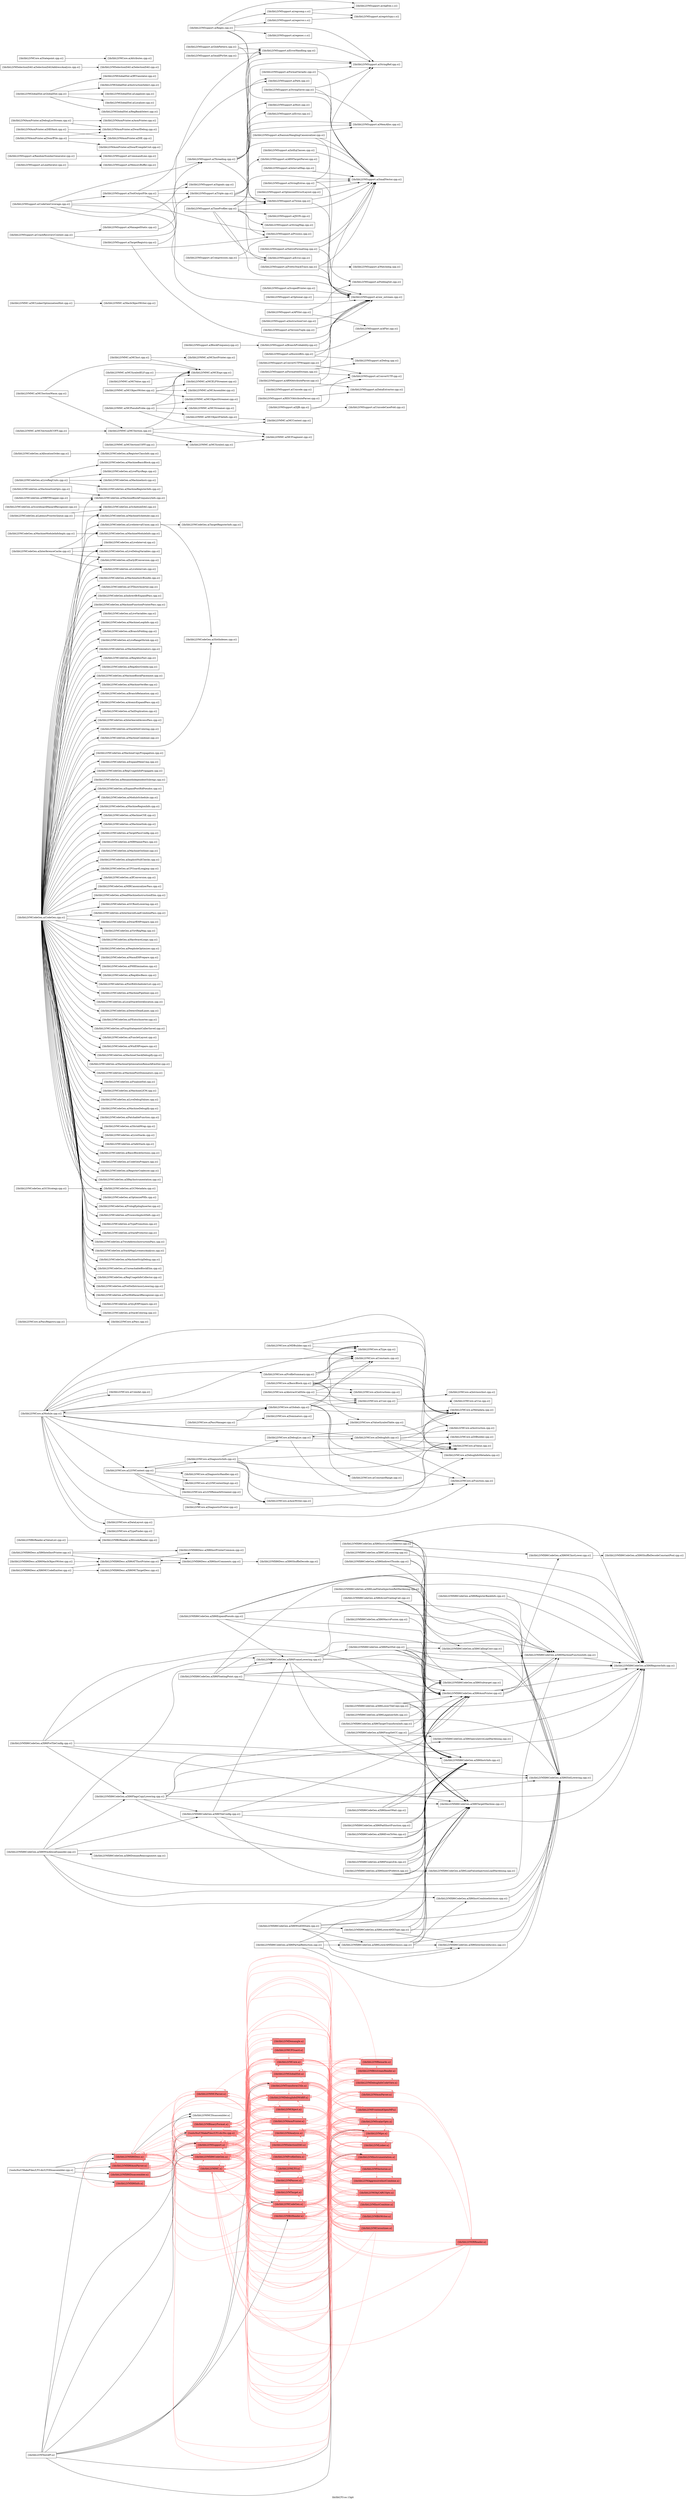 digraph "lib/libLTO.so.13git" {
	label="lib/libLTO.so.13git";
	rankdir="LR"
	{ rank=same; Node0x5561a7501c28;  }
	{ rank=same; Node0x5561a7520268; Node0x5561a7521fc8; Node0x5561a75224c8; Node0x5561a7521528;  }
	{ rank=same; Node0x5561a7501778; Node0x5561a751a548; Node0x5561a75187e8; Node0x5561a7525fd8; Node0x5561a7520768; Node0x5561a751aa48; Node0x5561a7519198;  }
	{ rank=same; Node0x5561a7521a28; Node0x5561a7519648; Node0x5561a7519148; Node0x5561a7518ce8; Node0x5561a7519d28; Node0x5561a7526b18; Node0x5561a751cfc8; Node0x5561a750cbc8; Node0x5561a751a228; Node0x5561a750dfc8; Node0x5561a7526668; Node0x5561a750d2a8; Node0x5561a750e4c8; Node0x5561a751fa98; Node0x5561a7527518; Node0x5561a751c0c8;  }
	{ rank=same; Node0x5561a7518928; Node0x5561a7518e28; Node0x5561a7504ce8; Node0x5561a7506a48; Node0x5561a7506548; Node0x5561a7524098; Node0x5561a7505fa8; Node0x5561a75255d8; Node0x5561a7522dd8; Node0x5561a7505aa8; Node0x5561a75047e8; Node0x5561a7505648; Node0x5561a7527018; Node0x5561a7522928; Node0x5561a7523148;  }

	Node0x5561a7501c28 [shape=record,shape=box,group=0,label="{tools/lto/CMakeFiles/LTO.dir/LTODisassembler.cpp.o}"];
	Node0x5561a7501c28 -> Node0x5561a7520268;
	Node0x5561a7501c28 -> Node0x5561a7521fc8;
	Node0x5561a7501c28 -> Node0x5561a75224c8;
	Node0x5561a7501c28 -> Node0x5561a7521528;
	Node0x5561a7520268 [shape=record,shape=box,style=filled,fillcolor="1.000000 0.5 1",group=1,label="{lib/libLLVMX86AsmParser.a}"];
	Node0x5561a7520268 -> Node0x5561a7501778[color="1.000000 0.5 1"];
	Node0x5561a7520268 -> Node0x5561a7521fc8[color="1.000000 0.5 1"];
	Node0x5561a7520268 -> Node0x5561a7521528[color="1.000000 0.5 1"];
	Node0x5561a7520268 -> Node0x5561a751a548[color="1.000000 0.5 1"];
	Node0x5561a7520268 -> Node0x5561a75187e8[color="1.000000 0.5 1"];
	Node0x5561a7520268 -> Node0x5561a7525fd8[color="1.000000 0.5 1"];
	Node0x5561a7521fc8 [shape=record,shape=box,style=filled,fillcolor="1.000000 0.5 1",group=1,label="{lib/libLLVMX86Desc.a}"];
	Node0x5561a7521fc8 -> Node0x5561a75187e8[color="1.000000 0.5 1"];
	Node0x5561a7521fc8 -> Node0x5561a751a548[color="1.000000 0.5 1"];
	Node0x5561a7521fc8 -> Node0x5561a7520768[color="1.000000 0.5 1"];
	Node0x5561a7521fc8 -> Node0x5561a7521fc8[color="1.000000 0.5 1"];
	Node0x5561a7521fc8 -> Node0x5561a7521528[color="1.000000 0.5 1"];
	Node0x5561a7521fc8 -> Node0x5561a751aa48;
	Node0x5561a7521fc8 -> Node0x5561a7501778[color="1.000000 0.5 1"];
	Node0x5561a7521fc8 -> Node0x5561a7520268[color="1.000000 0.5 1"];
	Node0x5561a7521fc8 -> Node0x5561a7519198[color="1.000000 0.5 1"];
	Node0x5561a75224c8 [shape=record,shape=box,style=filled,fillcolor="1.000000 0.5 1",group=1,label="{lib/libLLVMX86Disassembler.a}"];
	Node0x5561a75224c8 -> Node0x5561a7521528[color="1.000000 0.5 1"];
	Node0x5561a75224c8 -> Node0x5561a751aa48;
	Node0x5561a75224c8 -> Node0x5561a751a548[color="1.000000 0.5 1"];
	Node0x5561a7521528 [shape=record,shape=box,style=filled,fillcolor="1.000000 0.5 1",group=1,label="{lib/libLLVMX86Info.a}"];
	Node0x5561a7521528 -> Node0x5561a751a548[color="1.000000 0.5 1"];
	Node0x5561a7501778 [shape=record,shape=box,style=filled,fillcolor="1.000000 0.5 1",group=1,label="{tools/lto/CMakeFiles/LTO.dir/lto.cpp.o}"];
	Node0x5561a7501778 -> Node0x5561a7520268[color="1.000000 0.5 1"];
	Node0x5561a7501778 -> Node0x5561a7520768[color="1.000000 0.5 1"];
	Node0x5561a7501778 -> Node0x5561a7521fc8[color="1.000000 0.5 1"];
	Node0x5561a7501778 -> Node0x5561a75224c8[color="1.000000 0.5 1"];
	Node0x5561a7501778 -> Node0x5561a7521528[color="1.000000 0.5 1"];
	Node0x5561a7501778 -> Node0x5561a7521a28[color="1.000000 0.5 1"];
	Node0x5561a7501778 -> Node0x5561a7519648[color="1.000000 0.5 1"];
	Node0x5561a7501778 -> Node0x5561a751a548[color="1.000000 0.5 1"];
	Node0x5561a7501778 -> Node0x5561a7519148[color="1.000000 0.5 1"];
	Node0x5561a7501778 -> Node0x5561a7518ce8[color="1.000000 0.5 1"];
	Node0x5561a7501778 -> Node0x5561a75187e8[color="1.000000 0.5 1"];
	Node0x5561a7520768 [shape=record,shape=box,style=filled,fillcolor="1.000000 0.5 1",group=1,label="{lib/libLLVMX86CodeGen.a}"];
	Node0x5561a7520768 -> Node0x5561a7521fc8[color="1.000000 0.5 1"];
	Node0x5561a7520768 -> Node0x5561a7521528[color="1.000000 0.5 1"];
	Node0x5561a7520768 -> Node0x5561a7519148[color="1.000000 0.5 1"];
	Node0x5561a7520768 -> Node0x5561a7519648[color="1.000000 0.5 1"];
	Node0x5561a7520768 -> Node0x5561a75187e8[color="1.000000 0.5 1"];
	Node0x5561a7520768 -> Node0x5561a751a548[color="1.000000 0.5 1"];
	Node0x5561a7520768 -> Node0x5561a7519d28[color="1.000000 0.5 1"];
	Node0x5561a7520768 -> Node0x5561a7501778[color="1.000000 0.5 1"];
	Node0x5561a7520768 -> Node0x5561a7520768[color="1.000000 0.5 1"];
	Node0x5561a7520768 -> Node0x5561a751a228[color="1.000000 0.5 1"];
	Node0x5561a7520768 -> Node0x5561a750dfc8[color="1.000000 0.5 1"];
	Node0x5561a7520768 -> Node0x5561a7526668[color="1.000000 0.5 1"];
	Node0x5561a7520768 -> Node0x5561a750d2a8[color="1.000000 0.5 1"];
	Node0x5561a7520768 -> Node0x5561a750e4c8[color="1.000000 0.5 1"];
	Node0x5561a7520768 -> Node0x5561a751fa98[color="1.000000 0.5 1"];
	Node0x5561a7520768 -> Node0x5561a7527518[color="1.000000 0.5 1"];
	Node0x5561a7521a28 [shape=record,shape=box,style=filled,fillcolor="1.000000 0.5 1",group=1,label="{lib/libLLVMBitReader.a}"];
	Node0x5561a7521a28 -> Node0x5561a7501778[color="1.000000 0.5 1"];
	Node0x5561a7521a28 -> Node0x5561a7520768[color="1.000000 0.5 1"];
	Node0x5561a7521a28 -> Node0x5561a7521a28[color="1.000000 0.5 1"];
	Node0x5561a7521a28 -> Node0x5561a7519648[color="1.000000 0.5 1"];
	Node0x5561a7521a28 -> Node0x5561a751a548[color="1.000000 0.5 1"];
	Node0x5561a7521a28 -> Node0x5561a7518928[color="1.000000 0.5 1"];
	Node0x5561a7519648 [shape=record,shape=box,style=filled,fillcolor="1.000000 0.5 1",group=1,label="{lib/libLLVMCore.a}"];
	Node0x5561a7519648 -> Node0x5561a7520768[color="1.000000 0.5 1"];
	Node0x5561a7519648 -> Node0x5561a7521fc8[color="1.000000 0.5 1"];
	Node0x5561a7519648 -> Node0x5561a7519648[color="1.000000 0.5 1"];
	Node0x5561a7519648 -> Node0x5561a751a548[color="1.000000 0.5 1"];
	Node0x5561a7519648 -> Node0x5561a7519198[color="1.000000 0.5 1"];
	Node0x5561a7519648 -> Node0x5561a7501778[color="1.000000 0.5 1"];
	Node0x5561a7519648 -> Node0x5561a7521a28[color="1.000000 0.5 1"];
	Node0x5561a7519648 -> Node0x5561a7518e28[color="1.000000 0.5 1"];
	Node0x5561a7519648 -> Node0x5561a750d2a8[color="1.000000 0.5 1"];
	Node0x5561a751a548 [shape=record,shape=box,style=filled,fillcolor="1.000000 0.5 1",group=1,label="{lib/libLLVMSupport.a}"];
	Node0x5561a751a548 -> Node0x5561a7501778[color="1.000000 0.5 1"];
	Node0x5561a751a548 -> Node0x5561a7520768[color="1.000000 0.5 1"];
	Node0x5561a751a548 -> Node0x5561a7521a28[color="1.000000 0.5 1"];
	Node0x5561a751a548 -> Node0x5561a7519648[color="1.000000 0.5 1"];
	Node0x5561a751a548 -> Node0x5561a751a548[color="1.000000 0.5 1"];
	Node0x5561a751a548 -> Node0x5561a7518ce8[color="1.000000 0.5 1"];
	Node0x5561a751a548 -> Node0x5561a7519148[color="1.000000 0.5 1"];
	Node0x5561a751a548 -> Node0x5561a75187e8[color="1.000000 0.5 1"];
	Node0x5561a751a548 -> Node0x5561a7521fc8[color="1.000000 0.5 1"];
	Node0x5561a751a548 -> Node0x5561a7519d28[color="1.000000 0.5 1"];
	Node0x5561a751a548 -> Node0x5561a7526b18[color="1.000000 0.5 1"];
	Node0x5561a751a548 -> Node0x5561a751cfc8[color="1.000000 0.5 1"];
	Node0x5561a7519148 [shape=record,shape=box,style=filled,fillcolor="1.000000 0.5 1",group=1,label="{lib/libLLVMCodeGen.a}"];
	Node0x5561a7519148 -> Node0x5561a7520768[color="1.000000 0.5 1"];
	Node0x5561a7519148 -> Node0x5561a7519648[color="1.000000 0.5 1"];
	Node0x5561a7519148 -> Node0x5561a7519148[color="1.000000 0.5 1"];
	Node0x5561a7519148 -> Node0x5561a751a548[color="1.000000 0.5 1"];
	Node0x5561a7519148 -> Node0x5561a7526668[color="1.000000 0.5 1"];
	Node0x5561a7519148 -> Node0x5561a75187e8[color="1.000000 0.5 1"];
	Node0x5561a7519148 -> Node0x5561a7501778[color="1.000000 0.5 1"];
	Node0x5561a7519148 -> Node0x5561a7521a28[color="1.000000 0.5 1"];
	Node0x5561a7519148 -> Node0x5561a7527518[color="1.000000 0.5 1"];
	Node0x5561a7519148 -> Node0x5561a7521fc8[color="1.000000 0.5 1"];
	Node0x5561a7519148 -> Node0x5561a751a228[color="1.000000 0.5 1"];
	Node0x5561a7519148 -> Node0x5561a751fa98[color="1.000000 0.5 1"];
	Node0x5561a7519148 -> Node0x5561a7504ce8[color="1.000000 0.5 1"];
	Node0x5561a7519148 -> Node0x5561a7519d28[color="1.000000 0.5 1"];
	Node0x5561a7518ce8 [shape=record,shape=box,style=filled,fillcolor="1.000000 0.5 1",group=1,label="{lib/libLLVMLTO.a}"];
	Node0x5561a7518ce8 -> Node0x5561a7501778[color="1.000000 0.5 1"];
	Node0x5561a7518ce8 -> Node0x5561a7520768[color="1.000000 0.5 1"];
	Node0x5561a7518ce8 -> Node0x5561a7521fc8[color="1.000000 0.5 1"];
	Node0x5561a7518ce8 -> Node0x5561a7521a28[color="1.000000 0.5 1"];
	Node0x5561a7518ce8 -> Node0x5561a7519648[color="1.000000 0.5 1"];
	Node0x5561a7518ce8 -> Node0x5561a751a548[color="1.000000 0.5 1"];
	Node0x5561a7518ce8 -> Node0x5561a7519148[color="1.000000 0.5 1"];
	Node0x5561a7518ce8 -> Node0x5561a7518ce8[color="1.000000 0.5 1"];
	Node0x5561a7518ce8 -> Node0x5561a7506a48[color="1.000000 0.5 1"];
	Node0x5561a7518ce8 -> Node0x5561a7506548[color="1.000000 0.5 1"];
	Node0x5561a7518ce8 -> Node0x5561a7524098[color="1.000000 0.5 1"];
	Node0x5561a7518ce8 -> Node0x5561a7526668[color="1.000000 0.5 1"];
	Node0x5561a7518ce8 -> Node0x5561a7526b18[color="1.000000 0.5 1"];
	Node0x5561a7518ce8 -> Node0x5561a75187e8[color="1.000000 0.5 1"];
	Node0x5561a7518ce8 -> Node0x5561a751a228[color="1.000000 0.5 1"];
	Node0x5561a7518ce8 -> Node0x5561a750cbc8[color="1.000000 0.5 1"];
	Node0x5561a7518ce8 -> Node0x5561a7527518[color="1.000000 0.5 1"];
	Node0x5561a7518ce8 -> Node0x5561a7519198[color="1.000000 0.5 1"];
	Node0x5561a7518ce8 -> Node0x5561a7505fa8[color="1.000000 0.5 1"];
	Node0x5561a75187e8 [shape=record,shape=box,style=filled,fillcolor="1.000000 0.5 1",group=1,label="{lib/libLLVMMC.a}"];
	Node0x5561a75187e8 -> Node0x5561a7521fc8[color="1.000000 0.5 1"];
	Node0x5561a75187e8 -> Node0x5561a75187e8[color="1.000000 0.5 1"];
	Node0x5561a75187e8 -> Node0x5561a751a548[color="1.000000 0.5 1"];
	Node0x5561a75187e8 -> Node0x5561a7501778[color="1.000000 0.5 1"];
	Node0x5561a75187e8 -> Node0x5561a7521a28[color="1.000000 0.5 1"];
	Node0x5561a75187e8 -> Node0x5561a7519148[color="1.000000 0.5 1"];
	Node0x5561a75187e8 -> Node0x5561a7519648[color="1.000000 0.5 1"];
	Node0x5561a75187e8 -> Node0x5561a7520268[color="1.000000 0.5 1"];
	Node0x5561a75187e8 -> Node0x5561a7520768[color="1.000000 0.5 1"];
	Node0x5561a75187e8 -> Node0x5561a7519198[color="1.000000 0.5 1"];
	Node0x5561a7525fd8 [shape=record,shape=box,style=filled,fillcolor="1.000000 0.5 1",group=1,label="{lib/libLLVMMCParser.a}"];
	Node0x5561a7525fd8 -> Node0x5561a7501778[color="1.000000 0.5 1"];
	Node0x5561a7525fd8 -> Node0x5561a7520268[color="1.000000 0.5 1"];
	Node0x5561a7525fd8 -> Node0x5561a7520768[color="1.000000 0.5 1"];
	Node0x5561a7525fd8 -> Node0x5561a7521fc8[color="1.000000 0.5 1"];
	Node0x5561a7525fd8 -> Node0x5561a7521a28[color="1.000000 0.5 1"];
	Node0x5561a7525fd8 -> Node0x5561a751a548[color="1.000000 0.5 1"];
	Node0x5561a7525fd8 -> Node0x5561a7519148[color="1.000000 0.5 1"];
	Node0x5561a7525fd8 -> Node0x5561a7518ce8[color="1.000000 0.5 1"];
	Node0x5561a7525fd8 -> Node0x5561a75187e8[color="1.000000 0.5 1"];
	Node0x5561a7525fd8 -> Node0x5561a750cbc8[color="1.000000 0.5 1"];
	Node0x5561a7525fd8 -> Node0x5561a7525fd8[color="1.000000 0.5 1"];
	Node0x5561a7525fd8 -> Node0x5561a7519648[color="1.000000 0.5 1"];
	Node0x5561a75035c8 [shape=record,shape=box,group=0,label="{lib/libLLVMX86CodeGen.a(X86AsmPrinter.cpp.o)}"];
	Node0x5561a75035c8 -> Node0x5561a7504248;
	Node0x5561a75035c8 -> Node0x5561a7523008;
	Node0x5561a75035c8 -> Node0x5561a7523738;
	Node0x5561a7504248 [shape=record,shape=box,group=0,label="{lib/libLLVMX86CodeGen.a(X86MCInstLower.cpp.o)}"];
	Node0x5561a7504248 -> Node0x5561a75030c8;
	Node0x5561a7523008 [shape=record,shape=box,group=0,label="{lib/libLLVMX86CodeGen.a(X86MachineFunctionInfo.cpp.o)}"];
	Node0x5561a7523008 -> Node0x5561a75035c8;
	Node0x5561a7523008 -> Node0x5561a7523738;
	Node0x5561a7523738 [shape=record,shape=box,group=0,label="{lib/libLLVMX86CodeGen.a(X86RegisterInfo.cpp.o)}"];
	Node0x5561a7519d28 [shape=record,shape=box,style=filled,fillcolor="1.000000 0.5 1",group=1,label="{lib/libLLVMAsmPrinter.a}"];
	Node0x5561a7519d28 -> Node0x5561a7501778[color="1.000000 0.5 1"];
	Node0x5561a7519d28 -> Node0x5561a7520768[color="1.000000 0.5 1"];
	Node0x5561a7519d28 -> Node0x5561a7521fc8[color="1.000000 0.5 1"];
	Node0x5561a7519d28 -> Node0x5561a7521a28[color="1.000000 0.5 1"];
	Node0x5561a7519d28 -> Node0x5561a7519648[color="1.000000 0.5 1"];
	Node0x5561a7519d28 -> Node0x5561a7519148[color="1.000000 0.5 1"];
	Node0x5561a7519d28 -> Node0x5561a751a548[color="1.000000 0.5 1"];
	Node0x5561a7519d28 -> Node0x5561a7519d28[color="1.000000 0.5 1"];
	Node0x5561a7519d28 -> Node0x5561a7518ce8[color="1.000000 0.5 1"];
	Node0x5561a7519d28 -> Node0x5561a75187e8[color="1.000000 0.5 1"];
	Node0x5561a7519d28 -> Node0x5561a751a228[color="1.000000 0.5 1"];
	Node0x5561a7519d28 -> Node0x5561a7526668[color="1.000000 0.5 1"];
	Node0x5561a7519d28 -> Node0x5561a7519198[color="1.000000 0.5 1"];
	Node0x5561a7519d28 -> Node0x5561a7518e28[color="1.000000 0.5 1"];
	Node0x5561a7519d28 -> Node0x5561a7520268[color="1.000000 0.5 1"];
	Node0x5561a7519d28 -> Node0x5561a7525fd8[color="1.000000 0.5 1"];
	Node0x5561a7519d28 -> Node0x5561a751c0c8[color="1.000000 0.5 1"];
	Node0x5561a7519d28 -> Node0x5561a75255d8[color="1.000000 0.5 1"];
	Node0x5561a75030c8 [shape=record,shape=box,group=0,label="{lib/libLLVMX86CodeGen.a(X86ShuffleDecodeConstantPool.cpp.o)}"];
	Node0x5561a751a228 [shape=record,shape=box,style=filled,fillcolor="1.000000 0.5 1",group=1,label="{lib/libLLVMTarget.a}"];
	Node0x5561a751a228 -> Node0x5561a7520768[color="1.000000 0.5 1"];
	Node0x5561a751a228 -> Node0x5561a7519648[color="1.000000 0.5 1"];
	Node0x5561a751a228 -> Node0x5561a7519148[color="1.000000 0.5 1"];
	Node0x5561a751a228 -> Node0x5561a75187e8[color="1.000000 0.5 1"];
	Node0x5561a751a228 -> Node0x5561a751a548[color="1.000000 0.5 1"];
	Node0x5561a751a228 -> Node0x5561a751a228[color="1.000000 0.5 1"];
	Node0x5561a751a228 -> Node0x5561a7518ce8[color="1.000000 0.5 1"];
	Node0x5561a751a228 -> Node0x5561a7526668[color="1.000000 0.5 1"];
	Node0x5561a750dfc8 [shape=record,shape=box,style=filled,fillcolor="1.000000 0.5 1",group=1,label="{lib/libLLVMSelectionDAG.a}"];
	Node0x5561a750dfc8 -> Node0x5561a7501778[color="1.000000 0.5 1"];
	Node0x5561a750dfc8 -> Node0x5561a7520768[color="1.000000 0.5 1"];
	Node0x5561a750dfc8 -> Node0x5561a7519648[color="1.000000 0.5 1"];
	Node0x5561a750dfc8 -> Node0x5561a7519148[color="1.000000 0.5 1"];
	Node0x5561a750dfc8 -> Node0x5561a751a548[color="1.000000 0.5 1"];
	Node0x5561a750dfc8 -> Node0x5561a750dfc8[color="1.000000 0.5 1"];
	Node0x5561a750dfc8 -> Node0x5561a7526668[color="1.000000 0.5 1"];
	Node0x5561a750dfc8 -> Node0x5561a75187e8[color="1.000000 0.5 1"];
	Node0x5561a750dfc8 -> Node0x5561a7521a28[color="1.000000 0.5 1"];
	Node0x5561a750dfc8 -> Node0x5561a751a228[color="1.000000 0.5 1"];
	Node0x5561a750dfc8 -> Node0x5561a751c0c8[color="1.000000 0.5 1"];
	Node0x5561a750dfc8 -> Node0x5561a750d2a8[color="1.000000 0.5 1"];
	Node0x5561a750dfc8 -> Node0x5561a7527518[color="1.000000 0.5 1"];
	Node0x5561a750dfc8 -> Node0x5561a7521fc8[color="1.000000 0.5 1"];
	Node0x5561a7526668 [shape=record,shape=box,style=filled,fillcolor="1.000000 0.5 1",group=1,label="{lib/libLLVMAnalysis.a}"];
	Node0x5561a7526668 -> Node0x5561a7501778[color="1.000000 0.5 1"];
	Node0x5561a7526668 -> Node0x5561a7520768[color="1.000000 0.5 1"];
	Node0x5561a7526668 -> Node0x5561a7519648[color="1.000000 0.5 1"];
	Node0x5561a7526668 -> Node0x5561a751a548[color="1.000000 0.5 1"];
	Node0x5561a7526668 -> Node0x5561a750cbc8[color="1.000000 0.5 1"];
	Node0x5561a7526668 -> Node0x5561a7504ce8[color="1.000000 0.5 1"];
	Node0x5561a7526668 -> Node0x5561a7526668[color="1.000000 0.5 1"];
	Node0x5561a7526668 -> Node0x5561a7521a28[color="1.000000 0.5 1"];
	Node0x5561a7526668 -> Node0x5561a7519148[color="1.000000 0.5 1"];
	Node0x5561a7526668 -> Node0x5561a7506a48[color="1.000000 0.5 1"];
	Node0x5561a7526668 -> Node0x5561a750d2a8[color="1.000000 0.5 1"];
	Node0x5561a7526668 -> Node0x5561a7527018[color="1.000000 0.5 1"];
	Node0x5561a7526668 -> Node0x5561a7518ce8[color="1.000000 0.5 1"];
	Node0x5561a7526668 -> Node0x5561a751c0c8[color="1.000000 0.5 1"];
	Node0x5561a7526668 -> Node0x5561a7521fc8[color="1.000000 0.5 1"];
	Node0x5561a7526668 -> Node0x5561a7505aa8[color="1.000000 0.5 1"];
	Node0x5561a7526668 -> Node0x5561a750dfc8[color="1.000000 0.5 1"];
	Node0x5561a7526668 -> Node0x5561a7505648[color="1.000000 0.5 1"];
	Node0x5561a7526668 -> Node0x5561a7522dd8[color="1.000000 0.5 1"];
	Node0x5561a7526668 -> Node0x5561a751fa98[color="1.000000 0.5 1"];
	Node0x5561a7526668 -> Node0x5561a7527518[color="1.000000 0.5 1"];
	Node0x5561a7526668 -> Node0x5561a7519198[color="1.000000 0.5 1"];
	Node0x5561a7526668 -> Node0x5561a7522928[color="1.000000 0.5 1"];
	Node0x5561a7526668 -> Node0x5561a7526b18[color="1.000000 0.5 1"];
	Node0x5561a7526668 -> Node0x5561a7505fa8[color="1.000000 0.5 1"];
	Node0x5561a74ffe28 [shape=record,shape=box,group=0,label="{lib/libLLVMX86CodeGen.a(X86FastISel.cpp.o)}"];
	Node0x5561a74ffe28 -> Node0x5561a75035c8;
	Node0x5561a74ffe28 -> Node0x5561a7523008;
	Node0x5561a74ffe28 -> Node0x5561a7523738;
	Node0x5561a74ffe28 -> Node0x5561a75019a8;
	Node0x5561a74ffe28 -> Node0x5561a75000a8;
	Node0x5561a74ffe28 -> Node0x5561a75020d8;
	Node0x5561a74ffe28 -> Node0x5561a7510188;
	Node0x5561a75019a8 [shape=record,shape=box,group=0,label="{lib/libLLVMX86CodeGen.a(X86ISelLowering.cpp.o)}"];
	Node0x5561a75000a8 [shape=record,shape=box,group=0,label="{lib/libLLVMX86CodeGen.a(X86InstrInfo.cpp.o)}"];
	Node0x5561a75020d8 [shape=record,shape=box,group=0,label="{lib/libLLVMX86CodeGen.a(X86CallingConv.cpp.o)}"];
	Node0x5561a75020d8 -> Node0x5561a75019a8;
	Node0x5561a7510188 [shape=record,shape=box,group=0,label="{lib/libLLVMX86CodeGen.a(X86Subtarget.cpp.o)}"];
	Node0x5561a75039d8 [shape=record,shape=box,group=0,label="{lib/libLLVMX86CodeGen.a(X86FrameLowering.cpp.o)}"];
	Node0x5561a75039d8 -> Node0x5561a75035c8;
	Node0x5561a75039d8 -> Node0x5561a7523008;
	Node0x5561a75039d8 -> Node0x5561a7523738;
	Node0x5561a75039d8 -> Node0x5561a75019a8;
	Node0x5561a75039d8 -> Node0x5561a74ffe28;
	Node0x5561a75039d8 -> Node0x5561a75000a8;
	Node0x5561a7502448 [shape=record,shape=box,group=0,label="{lib/libLLVMX86CodeGen.a(X86InterleavedAccess.cpp.o)}"];
	Node0x5561a7502448 -> Node0x5561a75019a8;
	Node0x5561a750d2a8 [shape=record,shape=box,style=filled,fillcolor="1.000000 0.5 1",group=1,label="{lib/libLLVMGlobalISel.a}"];
	Node0x5561a750d2a8 -> Node0x5561a7520768[color="1.000000 0.5 1"];
	Node0x5561a750d2a8 -> Node0x5561a7519148[color="1.000000 0.5 1"];
	Node0x5561a750d2a8 -> Node0x5561a7519648[color="1.000000 0.5 1"];
	Node0x5561a750d2a8 -> Node0x5561a751a548[color="1.000000 0.5 1"];
	Node0x5561a750d2a8 -> Node0x5561a750d2a8[color="1.000000 0.5 1"];
	Node0x5561a750d2a8 -> Node0x5561a7501778[color="1.000000 0.5 1"];
	Node0x5561a750d2a8 -> Node0x5561a75187e8[color="1.000000 0.5 1"];
	Node0x5561a750d2a8 -> Node0x5561a751a228[color="1.000000 0.5 1"];
	Node0x5561a750d2a8 -> Node0x5561a750dfc8[color="1.000000 0.5 1"];
	Node0x5561a750d2a8 -> Node0x5561a7526668[color="1.000000 0.5 1"];
	Node0x5561a750d2a8 -> Node0x5561a7527518[color="1.000000 0.5 1"];
	Node0x5561a7518388 [shape=record,shape=box,group=0,label="{lib/libLLVMX86CodeGen.a(X86CallLowering.cpp.o)}"];
	Node0x5561a7518388 -> Node0x5561a7523738;
	Node0x5561a7518388 -> Node0x5561a75019a8;
	Node0x5561a7518388 -> Node0x5561a75020d8;
	Node0x5561a7517708 [shape=record,shape=box,group=0,label="{lib/libLLVMX86CodeGen.a(X86LegalizerInfo.cpp.o)}"];
	Node0x5561a7517708 -> Node0x5561a7510188;
	Node0x5561a7516bc8 [shape=record,shape=box,group=0,label="{lib/libLLVMX86CodeGen.a(X86RegisterBankInfo.cpp.o)}"];
	Node0x5561a7516bc8 -> Node0x5561a7523008;
	Node0x5561a7516bc8 -> Node0x5561a7523738;
	Node0x5561a7515f48 [shape=record,shape=box,group=0,label="{lib/libLLVMX86CodeGen.a(X86InstructionSelector.cpp.o)}"];
	Node0x5561a7515f48 -> Node0x5561a7504248;
	Node0x5561a7515f48 -> Node0x5561a7523738;
	Node0x5561a7515f48 -> Node0x5561a75019a8;
	Node0x5561a7515f48 -> Node0x5561a75000a8;
	Node0x5561a7515f48 -> Node0x5561a7510188;
	Node0x5561a7516718 [shape=record,shape=box,group=0,label="{lib/libLLVMX86CodeGen.a(X86MacroFusion.cpp.o)}"];
	Node0x5561a7516718 -> Node0x5561a75000a8;
	Node0x5561a750e4c8 [shape=record,shape=box,style=filled,fillcolor="1.000000 0.5 1",group=1,label="{lib/libLLVMCFGuard.a}"];
	Node0x5561a750e4c8 -> Node0x5561a7520768[color="1.000000 0.5 1"];
	Node0x5561a750e4c8 -> Node0x5561a7519648[color="1.000000 0.5 1"];
	Node0x5561a750e4c8 -> Node0x5561a751a548[color="1.000000 0.5 1"];
	Node0x5561a7519e18 [shape=record,shape=box,group=0,label="{lib/libLLVMX86CodeGen.a(X86InstCombineIntrinsic.cpp.o)}"];
	Node0x5561a7519e18 -> Node0x5561a75019a8;
	Node0x5561a7519968 [shape=record,shape=box,group=0,label="{lib/libLLVMX86CodeGen.a(X86IndirectThunks.cpp.o)}"];
	Node0x5561a7519968 -> Node0x5561a75035c8;
	Node0x5561a7519968 -> Node0x5561a75019a8;
	Node0x5561a7519968 -> Node0x5561a75000a8;
	Node0x5561a7518838 [shape=record,shape=box,group=0,label="{lib/libLLVMX86CodeGen.a(X86LoadValueInjectionRetHardening.cpp.o)}"];
	Node0x5561a7518838 -> Node0x5561a75035c8;
	Node0x5561a7518838 -> Node0x5561a7523738;
	Node0x5561a7518838 -> Node0x5561a75000a8;
	Node0x5561a7518838 -> Node0x5561a751ab38;
	Node0x5561a751ab38 [shape=record,shape=box,group=0,label="{lib/libLLVMX86CodeGen.a(X86TargetMachine.cpp.o)}"];
	Node0x5561a751d068 [shape=record,shape=box,group=0,label="{lib/libLLVMX86CodeGen.a(X86AvoidTrailingCall.cpp.o)}"];
	Node0x5561a751d068 -> Node0x5561a75035c8;
	Node0x5561a751d068 -> Node0x5561a75000a8;
	Node0x5561a751d068 -> Node0x5561a751ab38;
	Node0x5561a750aeb8 [shape=record,shape=box,group=0,label="{lib/libLLVMX86CodeGen.a(X86ExpandPseudo.cpp.o)}"];
	Node0x5561a750aeb8 -> Node0x5561a75035c8;
	Node0x5561a750aeb8 -> Node0x5561a7523008;
	Node0x5561a750aeb8 -> Node0x5561a75019a8;
	Node0x5561a750aeb8 -> Node0x5561a75000a8;
	Node0x5561a750aeb8 -> Node0x5561a75039d8;
	Node0x5561a750aeb8 -> Node0x5561a751ab38;
	Node0x5561a7507998 [shape=record,shape=box,group=0,label="{lib/libLLVMX86CodeGen.a(X86LowerTileCopy.cpp.o)}"];
	Node0x5561a7507998 -> Node0x5561a75035c8;
	Node0x5561a7507998 -> Node0x5561a7523738;
	Node0x5561a7507998 -> Node0x5561a75000a8;
	Node0x5561a7507998 -> Node0x5561a751ab38;
	Node0x5561a7507678 [shape=record,shape=box,group=0,label="{lib/libLLVMX86CodeGen.a(X86FloatingPoint.cpp.o)}"];
	Node0x5561a7507678 -> Node0x5561a75035c8;
	Node0x5561a7507678 -> Node0x5561a7523008;
	Node0x5561a7507678 -> Node0x5561a7523738;
	Node0x5561a7507678 -> Node0x5561a75000a8;
	Node0x5561a7507678 -> Node0x5561a75039d8;
	Node0x5561a7507678 -> Node0x5561a7510188;
	Node0x5561a7507678 -> Node0x5561a751ab38;
	Node0x5561a7508e88 [shape=record,shape=box,group=0,label="{lib/libLLVMX86CodeGen.a(X86TileConfig.cpp.o)}"];
	Node0x5561a7508e88 -> Node0x5561a75035c8;
	Node0x5561a7508e88 -> Node0x5561a7523738;
	Node0x5561a7508e88 -> Node0x5561a75019a8;
	Node0x5561a7508e88 -> Node0x5561a75000a8;
	Node0x5561a7508e88 -> Node0x5561a75039d8;
	Node0x5561a7508e88 -> Node0x5561a751ab38;
	Node0x5561a75058c8 [shape=record,shape=box,group=0,label="{lib/libLLVMX86CodeGen.a(X86FlagsCopyLowering.cpp.o)}"];
	Node0x5561a75058c8 -> Node0x5561a75035c8;
	Node0x5561a75058c8 -> Node0x5561a7523738;
	Node0x5561a75058c8 -> Node0x5561a7508e88;
	Node0x5561a75058c8 -> Node0x5561a7508208;
	Node0x5561a75058c8 -> Node0x5561a75019a8;
	Node0x5561a75058c8 -> Node0x5561a75000a8;
	Node0x5561a75058c8 -> Node0x5561a751ab38;
	Node0x5561a7508208 [shape=record,shape=box,group=0,label="{lib/libLLVMX86CodeGen.a(X86SpeculativeLoadHardening.cpp.o)}"];
	Node0x5561a7504c48 [shape=record,shape=box,group=0,label="{lib/libLLVMX86CodeGen.a(X86FixupSetCC.cpp.o)}"];
	Node0x5561a7504c48 -> Node0x5561a75035c8;
	Node0x5561a7504c48 -> Node0x5561a7523738;
	Node0x5561a7504c48 -> Node0x5561a7508208;
	Node0x5561a7504c48 -> Node0x5561a75000a8;
	Node0x5561a7504c48 -> Node0x5561a751ab38;
	Node0x5561a7519418 [shape=record,shape=box,group=0,label="{lib/libLLVMX86CodeGen.a(X86PreTileConfig.cpp.o)}"];
	Node0x5561a7519418 -> Node0x5561a75035c8;
	Node0x5561a7519418 -> Node0x5561a7523738;
	Node0x5561a7519418 -> Node0x5561a75058c8;
	Node0x5561a7519418 -> Node0x5561a75000a8;
	Node0x5561a7519418 -> Node0x5561a75039d8;
	Node0x5561a7519418 -> Node0x5561a751ab38;
	Node0x5561a751b268 [shape=record,shape=box,group=0,label="{lib/libLLVMX86CodeGen.a(X86EvexToVex.cpp.o)}"];
	Node0x5561a751b268 -> Node0x5561a75035c8;
	Node0x5561a751b268 -> Node0x5561a75000a8;
	Node0x5561a751b268 -> Node0x5561a751ab38;
	Node0x5561a751c078 [shape=record,shape=box,group=0,label="{lib/libLLVMX86CodeGen.a(X86InsertPrefetch.cpp.o)}"];
	Node0x5561a751c078 -> Node0x5561a75035c8;
	Node0x5561a751c078 -> Node0x5561a7509298;
	Node0x5561a751c078 -> Node0x5561a75000a8;
	Node0x5561a7509298 [shape=record,shape=box,group=0,label="{lib/libLLVMX86CodeGen.a(X86LoadValueInjectionLoadHardening.cpp.o)}"];
	Node0x5561a751fa98 [shape=record,shape=box,style=filled,fillcolor="1.000000 0.5 1",group=1,label="{lib/libLLVMProfileData.a}"];
	Node0x5561a751fa98 -> Node0x5561a7501778[color="1.000000 0.5 1"];
	Node0x5561a751fa98 -> Node0x5561a7520768[color="1.000000 0.5 1"];
	Node0x5561a751fa98 -> Node0x5561a7521a28[color="1.000000 0.5 1"];
	Node0x5561a751fa98 -> Node0x5561a7519648[color="1.000000 0.5 1"];
	Node0x5561a751fa98 -> Node0x5561a7519148[color="1.000000 0.5 1"];
	Node0x5561a751fa98 -> Node0x5561a751a548[color="1.000000 0.5 1"];
	Node0x5561a751fa98 -> Node0x5561a7506a48[color="1.000000 0.5 1"];
	Node0x5561a751fa98 -> Node0x5561a7527018[color="1.000000 0.5 1"];
	Node0x5561a751fa98 -> Node0x5561a7521fc8[color="1.000000 0.5 1"];
	Node0x5561a751fa98 -> Node0x5561a7526668[color="1.000000 0.5 1"];
	Node0x5561a751fa98 -> Node0x5561a751fa98[color="1.000000 0.5 1"];
	Node0x5561a751fa98 -> Node0x5561a7518ce8[color="1.000000 0.5 1"];
	Node0x5561a751fa98 -> Node0x5561a75187e8[color="1.000000 0.5 1"];
	Node0x5561a751fa98 -> Node0x5561a75255d8[color="1.000000 0.5 1"];
	Node0x5561a751c708 [shape=record,shape=box,group=0,label="{lib/libLLVMX86CodeGen.a(X86PadShortFunction.cpp.o)}"];
	Node0x5561a751c708 -> Node0x5561a75035c8;
	Node0x5561a751c708 -> Node0x5561a75000a8;
	Node0x5561a751d388 [shape=record,shape=box,group=0,label="{lib/libLLVMX86CodeGen.a(X86FixupLEAs.cpp.o)}"];
	Node0x5561a751d388 -> Node0x5561a75035c8;
	Node0x5561a751d388 -> Node0x5561a75000a8;
	Node0x5561a751d388 -> Node0x5561a751ab38;
	Node0x5561a751dec8 [shape=record,shape=box,group=0,label="{lib/libLLVMX86CodeGen.a(X86LowerAMXIntrinsics.cpp.o)}"];
	Node0x5561a751dec8 -> Node0x5561a75019a8;
	Node0x5561a751dec8 -> Node0x5561a75000a8;
	Node0x5561a751dec8 -> Node0x5561a7502448;
	Node0x5561a751dec8 -> Node0x5561a751ab38;
	Node0x5561a751dec8 -> Node0x5561a7519e18;
	Node0x5561a7527518 [shape=record,shape=box,style=filled,fillcolor="1.000000 0.5 1",group=1,label="{lib/libLLVMTransformUtils.a}"];
	Node0x5561a7527518 -> Node0x5561a7501778[color="1.000000 0.5 1"];
	Node0x5561a7527518 -> Node0x5561a7520768[color="1.000000 0.5 1"];
	Node0x5561a7527518 -> Node0x5561a7519648[color="1.000000 0.5 1"];
	Node0x5561a7527518 -> Node0x5561a751a548[color="1.000000 0.5 1"];
	Node0x5561a7527518 -> Node0x5561a7521a28[color="1.000000 0.5 1"];
	Node0x5561a7527518 -> Node0x5561a7519148[color="1.000000 0.5 1"];
	Node0x5561a7527518 -> Node0x5561a751c0c8[color="1.000000 0.5 1"];
	Node0x5561a7527518 -> Node0x5561a750dfc8[color="1.000000 0.5 1"];
	Node0x5561a7527518 -> Node0x5561a7506a48[color="1.000000 0.5 1"];
	Node0x5561a7527518 -> Node0x5561a7527518[color="1.000000 0.5 1"];
	Node0x5561a7527518 -> Node0x5561a7526668[color="1.000000 0.5 1"];
	Node0x5561a7527518 -> Node0x5561a750d2a8[color="1.000000 0.5 1"];
	Node0x5561a7527518 -> Node0x5561a750cbc8[color="1.000000 0.5 1"];
	Node0x5561a7527518 -> Node0x5561a7504ce8[color="1.000000 0.5 1"];
	Node0x5561a7527518 -> Node0x5561a7518ce8[color="1.000000 0.5 1"];
	Node0x5561a7527518 -> Node0x5561a7521fc8[color="1.000000 0.5 1"];
	Node0x5561a7527518 -> Node0x5561a7505aa8[color="1.000000 0.5 1"];
	Node0x5561a7527518 -> Node0x5561a7519d28[color="1.000000 0.5 1"];
	Node0x5561a7527518 -> Node0x5561a7505648[color="1.000000 0.5 1"];
	Node0x5561a7527518 -> Node0x5561a7522dd8[color="1.000000 0.5 1"];
	Node0x5561a7527518 -> Node0x5561a7506548[color="1.000000 0.5 1"];
	Node0x5561a7527518 -> Node0x5561a7527018[color="1.000000 0.5 1"];
	Node0x5561a7527518 -> Node0x5561a7523148[color="1.000000 0.5 1"];
	Node0x5561a7507498 [shape=record,shape=box,group=0,label="{lib/libLLVMX86CodeGen.a(X86LowerAMXType.cpp.o)}"];
	Node0x5561a7507498 -> Node0x5561a75019a8;
	Node0x5561a7507498 -> Node0x5561a75000a8;
	Node0x5561a7507498 -> Node0x5561a7502448;
	Node0x5561a7507498 -> Node0x5561a751ab38;
	Node0x5561a7508398 [shape=record,shape=box,group=0,label="{lib/libLLVMX86CodeGen.a(X86PartialReduction.cpp.o)}"];
	Node0x5561a7508398 -> Node0x5561a75019a8;
	Node0x5561a7508398 -> Node0x5561a75000a8;
	Node0x5561a7508398 -> Node0x5561a7502448;
	Node0x5561a7508398 -> Node0x5561a751ab38;
	Node0x5561a7508398 -> Node0x5561a751dec8;
	Node0x5561a75056e8 [shape=record,shape=box,group=0,label="{lib/libLLVMX86CodeGen.a(X86TargetTransformInfo.cpp.o)}"];
	Node0x5561a75056e8 -> Node0x5561a75019a8;
	Node0x5561a75056e8 -> Node0x5561a7510188;
	Node0x5561a75065e8 [shape=record,shape=box,group=0,label="{lib/libLLVMX86CodeGen.a(X86WinAllocaExpander.cpp.o)}"];
	Node0x5561a75065e8 -> Node0x5561a75035c8;
	Node0x5561a75065e8 -> Node0x5561a7523008;
	Node0x5561a75065e8 -> Node0x5561a7508e88;
	Node0x5561a75065e8 -> Node0x5561a75058c8;
	Node0x5561a75065e8 -> Node0x5561a75019a8;
	Node0x5561a75065e8 -> Node0x5561a75000a8;
	Node0x5561a75065e8 -> Node0x5561a75039d8;
	Node0x5561a75065e8 -> Node0x5561a7508f78;
	Node0x5561a7508f78 [shape=record,shape=box,group=0,label="{lib/libLLVMX86CodeGen.a(X86DomainReassignment.cpp.o)}"];
	Node0x5561a7506d18 [shape=record,shape=box,group=0,label="{lib/libLLVMX86CodeGen.a(X86WinEHState.cpp.o)}"];
	Node0x5561a7506d18 -> Node0x5561a75019a8;
	Node0x5561a7506d18 -> Node0x5561a7502448;
	Node0x5561a7506d18 -> Node0x5561a751ab38;
	Node0x5561a7506d18 -> Node0x5561a7519e18;
	Node0x5561a7506d18 -> Node0x5561a751dec8;
	Node0x5561a7506d18 -> Node0x5561a7507498;
	Node0x5561a7505c38 [shape=record,shape=box,group=0,label="{lib/libLLVMX86CodeGen.a(X86InsertWait.cpp.o)}"];
	Node0x5561a7505c38 -> Node0x5561a75035c8;
	Node0x5561a7505c38 -> Node0x5561a75000a8;
	Node0x5561a7502c18 [shape=record,shape=box,group=0,label="{lib/libLLVMX86Desc.a(X86ATTInstPrinter.cpp.o)}"];
	Node0x5561a7502c18 -> Node0x5561a751b718;
	Node0x5561a7502c18 -> Node0x5561a751bdf8;
	Node0x5561a751b718 [shape=record,shape=box,group=0,label="{lib/libLLVMX86Desc.a(X86InstComments.cpp.o)}"];
	Node0x5561a751b718 -> Node0x5561a7502c18;
	Node0x5561a751b718 -> Node0x5561a751bbc8;
	Node0x5561a751bdf8 [shape=record,shape=box,group=0,label="{lib/libLLVMX86Desc.a(X86InstPrinterCommon.cpp.o)}"];
	Node0x5561a7502e48 [shape=record,shape=box,group=0,label="{lib/libLLVMX86Desc.a(X86IntelInstPrinter.cpp.o)}"];
	Node0x5561a7502e48 -> Node0x5561a7502c18;
	Node0x5561a7502e48 -> Node0x5561a751b718;
	Node0x5561a7502e48 -> Node0x5561a751bdf8;
	Node0x5561a751bbc8 [shape=record,shape=box,group=0,label="{lib/libLLVMX86Desc.a(X86ShuffleDecode.cpp.o)}"];
	Node0x5561a751aa48 [shape=record,shape=box,group=0,label="{lib/libLLVMMCDisassembler.a}"];
	Node0x5561a7519198 [shape=record,shape=box,style=filled,fillcolor="1.000000 0.5 1",group=1,label="{lib/libLLVMBinaryFormat.a}"];
	Node0x5561a7519198 -> Node0x5561a7519648[color="1.000000 0.5 1"];
	Node0x5561a7519198 -> Node0x5561a751a548[color="1.000000 0.5 1"];
	Node0x5561a7519198 -> Node0x5561a751c0c8[color="1.000000 0.5 1"];
	Node0x5561a7519198 -> Node0x5561a7501778[color="1.000000 0.5 1"];
	Node0x5561a7518978 [shape=record,shape=box,group=0,label="{lib/libLLVMX86Desc.a(X86MCCodeEmitter.cpp.o)}"];
	Node0x5561a7518978 -> Node0x5561a7502c18;
	Node0x5561a7518978 -> Node0x5561a751c208;
	Node0x5561a751c208 [shape=record,shape=box,group=0,label="{lib/libLLVMX86Desc.a(X86MCTargetDesc.cpp.o)}"];
	Node0x5561a75197d8 [shape=record,shape=box,group=0,label="{lib/libLLVMX86Desc.a(X86MachObjectWriter.cpp.o)}"];
	Node0x5561a75197d8 -> Node0x5561a7502c18;
	Node0x5561a7518928 [shape=record,shape=box,style=filled,fillcolor="1.000000 0.5 1",group=1,label="{lib/libLLVMBitstreamReader.a}"];
	Node0x5561a7518928 -> Node0x5561a7501778[color="1.000000 0.5 1"];
	Node0x5561a7518928 -> Node0x5561a7521a28[color="1.000000 0.5 1"];
	Node0x5561a7518928 -> Node0x5561a7519648[color="1.000000 0.5 1"];
	Node0x5561a7518928 -> Node0x5561a751a548[color="1.000000 0.5 1"];
	Node0x5561a7518928 -> Node0x5561a7506548[color="1.000000 0.5 1"];
	Node0x5561a751ec38 [shape=record,shape=box,group=0,label="{lib/libLLVMBitReader.a(ValueList.cpp.o)}"];
	Node0x5561a751ec38 -> Node0x5561a7525e48;
	Node0x5561a7525e48 [shape=record,shape=box,group=0,label="{lib/libLLVMBitReader.a(BitcodeReader.cpp.o)}"];
	Node0x5561a751e6e8 [shape=record,shape=box,group=0,label="{lib/libLLVMCore.a(BasicBlock.cpp.o)}"];
	Node0x5561a751e6e8 -> Node0x5561a750a8c8;
	Node0x5561a751e6e8 -> Node0x5561a7517938;
	Node0x5561a751e6e8 -> Node0x5561a75173e8;
	Node0x5561a751e6e8 -> Node0x5561a7514fa8;
	Node0x5561a751e6e8 -> Node0x5561a7504c98;
	Node0x5561a751e6e8 -> Node0x5561a750fb98;
	Node0x5561a751e6e8 -> Node0x5561a7510c78;
	Node0x5561a751e6e8 -> Node0x5561a750ec98;
	Node0x5561a750a8c8 [shape=record,shape=box,group=0,label="{lib/libLLVMCore.a(Constants.cpp.o)}"];
	Node0x5561a7517938 [shape=record,shape=box,group=0,label="{lib/libLLVMCore.a(Instruction.cpp.o)}"];
	Node0x5561a75173e8 [shape=record,shape=box,group=0,label="{lib/libLLVMCore.a(Instructions.cpp.o)}"];
	Node0x5561a7514fa8 [shape=record,shape=box,group=0,label="{lib/libLLVMCore.a(Metadata.cpp.o)}"];
	Node0x5561a7504c98 [shape=record,shape=box,group=0,label="{lib/libLLVMCore.a(Type.cpp.o)}"];
	Node0x5561a750fb98 [shape=record,shape=box,group=0,label="{lib/libLLVMCore.a(User.cpp.o)}"];
	Node0x5561a750fb98 -> Node0x5561a7518068;
	Node0x5561a750fb98 -> Node0x5561a7503e38;
	Node0x5561a7510c78 [shape=record,shape=box,group=0,label="{lib/libLLVMCore.a(Value.cpp.o)}"];
	Node0x5561a750ec98 [shape=record,shape=box,group=0,label="{lib/libLLVMCore.a(ValueSymbolTable.cpp.o)}"];
	Node0x5561a750ec98 -> Node0x5561a7510c78;
	Node0x5561a7521b68 [shape=record,shape=box,group=0,label="{lib/libLLVMCore.a(Comdat.cpp.o)}"];
	Node0x5561a7521b68 -> Node0x5561a7515728;
	Node0x5561a7515728 [shape=record,shape=box,group=0,label="{lib/libLLVMCore.a(Module.cpp.o)}"];
	Node0x5561a7515728 -> Node0x5561a751f5e8;
	Node0x5561a7515728 -> Node0x5561a7521b68;
	Node0x5561a7515728 -> Node0x5561a750a8c8;
	Node0x5561a7515728 -> Node0x5561a750b408;
	Node0x5561a7515728 -> Node0x5561a751be48;
	Node0x5561a7515728 -> Node0x5561a7515908;
	Node0x5561a7515728 -> Node0x5561a7514dc8;
	Node0x5561a7515728 -> Node0x5561a7514fa8;
	Node0x5561a7515728 -> Node0x5561a7505918;
	Node0x5561a7515728 -> Node0x5561a7504c98;
	Node0x5561a7515728 -> Node0x5561a7504a18;
	Node0x5561a7515728 -> Node0x5561a750fb98;
	Node0x5561a7515728 -> Node0x5561a7510c78;
	Node0x5561a7515728 -> Node0x5561a750ec98;
	Node0x5561a750bbd8 [shape=record,shape=box,group=0,label="{lib/libLLVMCore.a(DebugInfo.cpp.o)}"];
	Node0x5561a750bbd8 -> Node0x5561a7511678;
	Node0x5561a750bbd8 -> Node0x5561a7511858;
	Node0x5561a750bbd8 -> Node0x5561a7512438;
	Node0x5561a750bbd8 -> Node0x5561a751be48;
	Node0x5561a750bbd8 -> Node0x5561a7517938;
	Node0x5561a750bbd8 -> Node0x5561a7514fa8;
	Node0x5561a750bbd8 -> Node0x5561a7515728;
	Node0x5561a750bbd8 -> Node0x5561a7510c78;
	Node0x5561a7511678 [shape=record,shape=box,group=0,label="{lib/libLLVMCore.a(DIBuilder.cpp.o)}"];
	Node0x5561a7511858 [shape=record,shape=box,group=0,label="{lib/libLLVMCore.a(DebugInfoMetadata.cpp.o)}"];
	Node0x5561a7512438 [shape=record,shape=box,group=0,label="{lib/libLLVMCore.a(DebugLoc.cpp.o)}"];
	Node0x5561a7512438 -> Node0x5561a750bbd8;
	Node0x5561a7512438 -> Node0x5561a7511858;
	Node0x5561a7512438 -> Node0x5561a7514fa8;
	Node0x5561a751be48 [shape=record,shape=box,group=0,label="{lib/libLLVMCore.a(Function.cpp.o)}"];
	Node0x5561a7513428 [shape=record,shape=box,group=0,label="{lib/libLLVMCore.a(DiagnosticInfo.cpp.o)}"];
	Node0x5561a7513428 -> Node0x5561a751f5e8;
	Node0x5561a7513428 -> Node0x5561a7512438;
	Node0x5561a7513428 -> Node0x5561a751be48;
	Node0x5561a7513428 -> Node0x5561a7517938;
	Node0x5561a7513428 -> Node0x5561a7514dc8;
	Node0x5561a7513428 -> Node0x5561a7514fa8;
	Node0x5561a7513428 -> Node0x5561a7510c78;
	Node0x5561a751f5e8 [shape=record,shape=box,group=0,label="{lib/libLLVMCore.a(AsmWriter.cpp.o)}"];
	Node0x5561a7514dc8 [shape=record,shape=box,group=0,label="{lib/libLLVMCore.a(LLVMContext.cpp.o)}"];
	Node0x5561a7514dc8 -> Node0x5561a751f5e8;
	Node0x5561a7514dc8 -> Node0x5561a75127a8;
	Node0x5561a7514dc8 -> Node0x5561a7513428;
	Node0x5561a7514dc8 -> Node0x5561a750e928;
	Node0x5561a7514dc8 -> Node0x5561a7514788;
	Node0x5561a7514dc8 -> Node0x5561a7513fb8;
	Node0x5561a750e928 [shape=record,shape=box,group=0,label="{lib/libLLVMCore.a(DiagnosticPrinter.cpp.o)}"];
	Node0x5561a750e928 -> Node0x5561a7510c78;
	Node0x5561a751bc18 [shape=record,shape=box,group=0,label="{lib/libLLVMCore.a(AbstractCallSite.cpp.o)}"];
	Node0x5561a751bc18 -> Node0x5561a750a8c8;
	Node0x5561a751bc18 -> Node0x5561a75173e8;
	Node0x5561a751bc18 -> Node0x5561a7514fa8;
	Node0x5561a751bc18 -> Node0x5561a750fb98;
	Node0x5561a7515908 [shape=record,shape=box,group=0,label="{lib/libLLVMCore.a(Globals.cpp.o)}"];
	Node0x5561a7515908 -> Node0x5561a750a0f8;
	Node0x5561a7515908 -> Node0x5561a750a8c8;
	Node0x5561a7515908 -> Node0x5561a751be48;
	Node0x5561a7515908 -> Node0x5561a7514fa8;
	Node0x5561a7515908 -> Node0x5561a7515728;
	Node0x5561a7515908 -> Node0x5561a7504c98;
	Node0x5561a7515908 -> Node0x5561a750fb98;
	Node0x5561a7515908 -> Node0x5561a7510c78;
	Node0x5561a750a0f8 [shape=record,shape=box,group=0,label="{lib/libLLVMCore.a(ConstantRange.cpp.o)}"];
	Node0x5561a75127a8 [shape=record,shape=box,group=0,label="{lib/libLLVMCore.a(DiagnosticHandler.cpp.o)}"];
	Node0x5561a7514788 [shape=record,shape=box,group=0,label="{lib/libLLVMCore.a(LLVMContextImpl.cpp.o)}"];
	Node0x5561a7513fb8 [shape=record,shape=box,group=0,label="{lib/libLLVMCore.a(LLVMRemarkStreamer.cpp.o)}"];
	Node0x5561a7518e28 [shape=record,shape=box,style=filled,fillcolor="1.000000 0.5 1",group=1,label="{lib/libLLVMRemarks.a}"];
	Node0x5561a7518e28 -> Node0x5561a751a548[color="1.000000 0.5 1"];
	Node0x5561a7518e28 -> Node0x5561a7518ce8[color="1.000000 0.5 1"];
	Node0x5561a7518e28 -> Node0x5561a7518e28[color="1.000000 0.5 1"];
	Node0x5561a7518e28 -> Node0x5561a7521a28[color="1.000000 0.5 1"];
	Node0x5561a7518e28 -> Node0x5561a7519648[color="1.000000 0.5 1"];
	Node0x5561a7518e28 -> Node0x5561a7519148[color="1.000000 0.5 1"];
	Node0x5561a7518e28 -> Node0x5561a7506548[color="1.000000 0.5 1"];
	Node0x5561a7518e28 -> Node0x5561a7501778[color="1.000000 0.5 1"];
	Node0x5561a7518e28 -> Node0x5561a751c0c8[color="1.000000 0.5 1"];
	Node0x5561a7518e28 -> Node0x5561a7518928[color="1.000000 0.5 1"];
	Node0x5561a7514058 [shape=record,shape=box,group=0,label="{lib/libLLVMCore.a(MDBuilder.cpp.o)}"];
	Node0x5561a7514058 -> Node0x5561a750a8c8;
	Node0x5561a7514058 -> Node0x5561a7514fa8;
	Node0x5561a7514058 -> Node0x5561a7504c98;
	Node0x5561a7514058 -> Node0x5561a7510c78;
	Node0x5561a750b408 [shape=record,shape=box,group=0,label="{lib/libLLVMCore.a(DataLayout.cpp.o)}"];
	Node0x5561a7505918 [shape=record,shape=box,group=0,label="{lib/libLLVMCore.a(ProfileSummary.cpp.o)}"];
	Node0x5561a7505918 -> Node0x5561a750a8c8;
	Node0x5561a7505918 -> Node0x5561a7514fa8;
	Node0x5561a7505918 -> Node0x5561a7504c98;
	Node0x5561a7504a18 [shape=record,shape=box,group=0,label="{lib/libLLVMCore.a(TypeFinder.cpp.o)}"];
	Node0x5561a7507ad8 [shape=record,shape=box,group=0,label="{lib/libLLVMCore.a(PassManager.cpp.o)}"];
	Node0x5561a7507ad8 -> Node0x5561a751b5d8;
	Node0x5561a7507ad8 -> Node0x5561a7515908;
	Node0x5561a751b5d8 [shape=record,shape=box,group=0,label="{lib/libLLVMCore.a(Dominators.cpp.o)}"];
	Node0x5561a7506958 [shape=record,shape=box,group=0,label="{lib/libLLVMCore.a(PassRegistry.cpp.o)}"];
	Node0x5561a7506958 -> Node0x5561a7507da8;
	Node0x5561a7507da8 [shape=record,shape=box,group=0,label="{lib/libLLVMCore.a(Pass.cpp.o)}"];
	Node0x5561a7518068 [shape=record,shape=box,group=0,label="{lib/libLLVMCore.a(IntrinsicInst.cpp.o)}"];
	Node0x5561a7503e38 [shape=record,shape=box,group=0,label="{lib/libLLVMCore.a(Use.cpp.o)}"];
	Node0x5561a75159a8 [shape=record,shape=box,group=0,label="{lib/libLLVMCodeGen.a(LiveIntervalUnion.cpp.o)}"];
	Node0x5561a75159a8 -> Node0x5561a7508438;
	Node0x5561a75159a8 -> Node0x5561a74ffa18;
	Node0x5561a7508438 [shape=record,shape=box,group=0,label="{lib/libLLVMCodeGen.a(SlotIndexes.cpp.o)}"];
	Node0x5561a74ffa18 [shape=record,shape=box,group=0,label="{lib/libLLVMCodeGen.a(TargetRegisterInfo.cpp.o)}"];
	Node0x5561a751bcb8 [shape=record,shape=box,group=0,label="{lib/libLLVMCodeGen.a(MachineModuleInfoImpls.cpp.o)}"];
	Node0x5561a751bcb8 -> Node0x5561a751b448;
	Node0x5561a751b448 [shape=record,shape=box,group=0,label="{lib/libLLVMCodeGen.a(MachineModuleInfo.cpp.o)}"];
	Node0x5561a75191e8 [shape=record,shape=box,group=0,label="{lib/libLLVMCodeGen.a(MachineSizeOpts.cpp.o)}"];
	Node0x5561a75191e8 -> Node0x5561a750ece8;
	Node0x5561a750ece8 [shape=record,shape=box,group=0,label="{lib/libLLVMCodeGen.a(MachineBlockFrequencyInfo.cpp.o)}"];
	Node0x5561a7525cb8 [shape=record,shape=box,group=0,label="{lib/libLLVMCodeGen.a(MBFIWrapper.cpp.o)}"];
	Node0x5561a7525cb8 -> Node0x5561a750ece8;
	Node0x5561a750c3a8 [shape=record,shape=box,group=0,label="{lib/libLLVMCodeGen.a(ScoreboardHazardRecognizer.cpp.o)}"];
	Node0x5561a750c3a8 -> Node0x5561a7507268;
	Node0x5561a7507268 [shape=record,shape=box,group=0,label="{lib/libLLVMCodeGen.a(ScheduleDAG.cpp.o)}"];
	Node0x5561a7504ce8 [shape=record,shape=box,style=filled,fillcolor="1.000000 0.5 1",group=1,label="{lib/libLLVMScalarOpts.a}"];
	Node0x5561a7504ce8 -> Node0x5561a7501778[color="1.000000 0.5 1"];
	Node0x5561a7504ce8 -> Node0x5561a7520768[color="1.000000 0.5 1"];
	Node0x5561a7504ce8 -> Node0x5561a7519648[color="1.000000 0.5 1"];
	Node0x5561a7504ce8 -> Node0x5561a751a548[color="1.000000 0.5 1"];
	Node0x5561a7504ce8 -> Node0x5561a7519148[color="1.000000 0.5 1"];
	Node0x5561a7504ce8 -> Node0x5561a7506a48[color="1.000000 0.5 1"];
	Node0x5561a7504ce8 -> Node0x5561a7526668[color="1.000000 0.5 1"];
	Node0x5561a7504ce8 -> Node0x5561a750cbc8[color="1.000000 0.5 1"];
	Node0x5561a7504ce8 -> Node0x5561a7527518[color="1.000000 0.5 1"];
	Node0x5561a7504ce8 -> Node0x5561a7521a28[color="1.000000 0.5 1"];
	Node0x5561a7504ce8 -> Node0x5561a7505aa8[color="1.000000 0.5 1"];
	Node0x5561a7504ce8 -> Node0x5561a750dfc8[color="1.000000 0.5 1"];
	Node0x5561a7504ce8 -> Node0x5561a7504ce8[color="1.000000 0.5 1"];
	Node0x5561a7504ce8 -> Node0x5561a7521fc8[color="1.000000 0.5 1"];
	Node0x5561a7504ce8 -> Node0x5561a7506548[color="1.000000 0.5 1"];
	Node0x5561a7504ce8 -> Node0x5561a7505fa8[color="1.000000 0.5 1"];
	Node0x5561a7513388 [shape=record,shape=box,group=0,label="{lib/libLLVMCodeGen.a(LatencyPriorityQueue.cpp.o)}"];
	Node0x5561a7513388 -> Node0x5561a75189c8;
	Node0x5561a7513388 -> Node0x5561a7507268;
	Node0x5561a75189c8 [shape=record,shape=box,group=0,label="{lib/libLLVMCodeGen.a(MachineScheduler.cpp.o)}"];
	Node0x5561a7503708 [shape=record,shape=box,group=0,label="{lib/libLLVMCodeGen.a(LiveRegUnits.cpp.o)}"];
	Node0x5561a7503708 -> Node0x5561a750e608;
	Node0x5561a7503708 -> Node0x5561a75121b8;
	Node0x5561a7503708 -> Node0x5561a751ce38;
	Node0x5561a7503708 -> Node0x5561a751aa98;
	Node0x5561a750e608 [shape=record,shape=box,group=0,label="{lib/libLLVMCodeGen.a(MachineBasicBlock.cpp.o)}"];
	Node0x5561a75121b8 [shape=record,shape=box,group=0,label="{lib/libLLVMCodeGen.a(LivePhysRegs.cpp.o)}"];
	Node0x5561a751ce38 [shape=record,shape=box,group=0,label="{lib/libLLVMCodeGen.a(MachineInstr.cpp.o)}"];
	Node0x5561a751aa98 [shape=record,shape=box,group=0,label="{lib/libLLVMCodeGen.a(MachineRegisterInfo.cpp.o)}"];
	Node0x5561a74ffa68 [shape=record,shape=box,group=0,label="{lib/libLLVMCodeGen.a(InterferenceCache.cpp.o)}"];
	Node0x5561a74ffa68 -> Node0x5561a7511628;
	Node0x5561a74ffa68 -> Node0x5561a750fe18;
	Node0x5561a74ffa68 -> Node0x5561a7512988;
	Node0x5561a74ffa68 -> Node0x5561a75159a8;
	Node0x5561a74ffa68 -> Node0x5561a7502498;
	Node0x5561a7511628 [shape=record,shape=box,group=0,label="{lib/libLLVMCodeGen.a(EarlyIfConversion.cpp.o)}"];
	Node0x5561a750fe18 [shape=record,shape=box,group=0,label="{lib/libLLVMCodeGen.a(LiveIntervals.cpp.o)}"];
	Node0x5561a7512988 [shape=record,shape=box,group=0,label="{lib/libLLVMCodeGen.a(LiveInterval.cpp.o)}"];
	Node0x5561a7502498 [shape=record,shape=box,group=0,label="{lib/libLLVMCodeGen.a(LiveDebugVariables.cpp.o)}"];
	Node0x5561a7509518 [shape=record,shape=box,group=0,label="{lib/libLLVMCodeGen.a(AllocationOrder.cpp.o)}"];
	Node0x5561a7509518 -> Node0x5561a7504798;
	Node0x5561a7504798 [shape=record,shape=box,group=0,label="{lib/libLLVMCodeGen.a(RegisterClassInfo.cpp.o)}"];
	Node0x5561a7511448 [shape=record,shape=box,group=0,label="{lib/libLLVMCodeGen.a(CodeGen.cpp.o)}"];
	Node0x5561a7511448 -> Node0x5561a750ece8;
	Node0x5561a7511448 -> Node0x5561a750fbe8;
	Node0x5561a7511448 -> Node0x5561a7511ee8;
	Node0x5561a7511448 -> Node0x5561a7512938;
	Node0x5561a7511448 -> Node0x5561a7500918;
	Node0x5561a7511448 -> Node0x5561a750dac8;
	Node0x5561a7511448 -> Node0x5561a750cfd8;
	Node0x5561a7511448 -> Node0x5561a750c8a8;
	Node0x5561a7511448 -> Node0x5561a7511628;
	Node0x5561a7511448 -> Node0x5561a750f288;
	Node0x5561a7511448 -> Node0x5561a750eb08;
	Node0x5561a7511448 -> Node0x5561a750fe18;
	Node0x5561a7511448 -> Node0x5561a7513658;
	Node0x5561a7511448 -> Node0x5561a7514d28;
	Node0x5561a7511448 -> Node0x5561a751ae58;
	Node0x5561a7511448 -> Node0x5561a751b448;
	Node0x5561a7511448 -> Node0x5561a751a138;
	Node0x5561a7511448 -> Node0x5561a75189c8;
	Node0x5561a7511448 -> Node0x5561a7526f78;
	Node0x5561a7511448 -> Node0x5561a75269d8;
	Node0x5561a7511448 -> Node0x5561a7506778;
	Node0x5561a7511448 -> Node0x5561a7508438;
	Node0x5561a7511448 -> Node0x5561a750feb8;
	Node0x5561a7511448 -> Node0x5561a750e978;
	Node0x5561a7511448 -> Node0x5561a750ec48;
	Node0x5561a7511448 -> Node0x5561a7501a98;
	Node0x5561a7511448 -> Node0x5561a7501868;
	Node0x5561a7511448 -> Node0x5561a7500968;
	Node0x5561a7511448 -> Node0x5561a75038e8;
	Node0x5561a7511448 -> Node0x5561a7503618;
	Node0x5561a7511448 -> Node0x5561a7503cf8;
	Node0x5561a7511448 -> Node0x5561a7502718;
	Node0x5561a7511448 -> Node0x5561a7502088;
	Node0x5561a7511448 -> Node0x5561a7502808;
	Node0x5561a7511448 -> Node0x5561a7502948;
	Node0x5561a7511448 -> Node0x5561a7503078;
	Node0x5561a7511448 -> Node0x5561a7502498;
	Node0x5561a7511448 -> Node0x5561a7511178;
	Node0x5561a7511448 -> Node0x5561a7510b88;
	Node0x5561a7511448 -> Node0x5561a750fa08;
	Node0x5561a7511448 -> Node0x5561a750f3c8;
	Node0x5561a7511448 -> Node0x5561a750f5f8;
	Node0x5561a7511448 -> Node0x5561a750ef18;
	Node0x5561a7511448 -> Node0x5561a7504338;
	Node0x5561a7511448 -> Node0x5561a7504068;
	Node0x5561a7511448 -> Node0x5561a75033e8;
	Node0x5561a7511448 -> Node0x5561a7503168;
	Node0x5561a7511448 -> Node0x5561a7522568;
	Node0x5561a7511448 -> Node0x5561a75218e8;
	Node0x5561a7511448 -> Node0x5561a7521578;
	Node0x5561a7511448 -> Node0x5561a7520998;
	Node0x5561a7511448 -> Node0x5561a7520538;
	Node0x5561a7511448 -> Node0x5561a751f7c8;
	Node0x5561a7511448 -> Node0x5561a751eb48;
	Node0x5561a7511448 -> Node0x5561a751e508;
	Node0x5561a7511448 -> Node0x5561a751e238;
	Node0x5561a7511448 -> Node0x5561a751d658;
	Node0x5561a7511448 -> Node0x5561a75097e8;
	Node0x5561a7511448 -> Node0x5561a750ae18;
	Node0x5561a7511448 -> Node0x5561a750b188;
	Node0x5561a7511448 -> Node0x5561a750b908;
	Node0x5561a7511448 -> Node0x5561a7511bc8;
	Node0x5561a7511448 -> Node0x5561a7512a28;
	Node0x5561a7511448 -> Node0x5561a7512c58;
	Node0x5561a7511448 -> Node0x5561a7519f08;
	Node0x5561a7511448 -> Node0x5561a751af48;
	Node0x5561a7511448 -> Node0x5561a751bad8;
	Node0x5561a7511448 -> Node0x5561a751c1b8;
	Node0x5561a7511448 -> Node0x5561a751ca28;
	Node0x5561a7511448 -> Node0x5561a751d1a8;
	Node0x5561a7511448 -> Node0x5561a75136a8;
	Node0x5561a7511448 -> Node0x5561a7514328;
	Node0x5561a7511448 -> Node0x5561a75144b8;
	Node0x5561a7511448 -> Node0x5561a7506ae8;
	Node0x5561a7511448 -> Node0x5561a7506368;
	Node0x5561a7511448 -> Node0x5561a7505c88;
	Node0x5561a7511448 -> Node0x5561a7521cf8;
	Node0x5561a7511448 -> Node0x5561a7522518;
	Node0x5561a7511448 -> Node0x5561a7520308;
	Node0x5561a7511448 -> Node0x5561a7520a88;
	Node0x5561a7511448 -> Node0x5561a751eb98;
	Node0x5561a7511448 -> Node0x5561a751f278;
	Node0x5561a7511448 -> Node0x5561a7503848;
	Node0x5561a7511448 -> Node0x5561a7503fc8;
	Node0x5561a7511448 -> Node0x5561a751b7b8;
	Node0x5561a7511448 -> Node0x5561a751b3a8;
	Node0x5561a7511448 -> Node0x5561a75154a8;
	Node0x5561a7511448 -> Node0x5561a7514d78;
	Node0x5561a7511448 -> Node0x5561a7514eb8;
	Node0x5561a7511448 -> Node0x5561a75147d8;
	Node0x5561a750fbe8 [shape=record,shape=box,group=0,label="{lib/libLLVMCodeGen.a(MachineCombiner.cpp.o)}"];
	Node0x5561a7511ee8 [shape=record,shape=box,group=0,label="{lib/libLLVMCodeGen.a(MachineDominators.cpp.o)}"];
	Node0x5561a7512938 [shape=record,shape=box,group=0,label="{lib/libLLVMCodeGen.a(MachineFunctionPrinterPass.cpp.o)}"];
	Node0x5561a7500918 [shape=record,shape=box,group=0,label="{lib/libLLVMCodeGen.a(MachineInstrBundle.cpp.o)}"];
	Node0x5561a750dac8 [shape=record,shape=box,group=0,label="{lib/libLLVMCodeGen.a(AtomicExpandPass.cpp.o)}"];
	Node0x5561a750cfd8 [shape=record,shape=box,group=0,label="{lib/libLLVMCodeGen.a(CFGuardLongjmp.cpp.o)}"];
	Node0x5561a750c8a8 [shape=record,shape=box,group=0,label="{lib/libLLVMCodeGen.a(CFIInstrInserter.cpp.o)}"];
	Node0x5561a750f288 [shape=record,shape=box,group=0,label="{lib/libLLVMCodeGen.a(IndirectBrExpandPass.cpp.o)}"];
	Node0x5561a750eb08 [shape=record,shape=box,group=0,label="{lib/libLLVMCodeGen.a(InterleavedAccessPass.cpp.o)}"];
	Node0x5561a7513658 [shape=record,shape=box,group=0,label="{lib/libLLVMCodeGen.a(LiveRangeShrink.cpp.o)}"];
	Node0x5561a7514d28 [shape=record,shape=box,group=0,label="{lib/libLLVMCodeGen.a(LiveVariables.cpp.o)}"];
	Node0x5561a751ae58 [shape=record,shape=box,group=0,label="{lib/libLLVMCodeGen.a(MachineLoopInfo.cpp.o)}"];
	Node0x5561a751a138 [shape=record,shape=box,group=0,label="{lib/libLLVMCodeGen.a(MachineOptimizationRemarkEmitter.cpp.o)}"];
	Node0x5561a7526f78 [shape=record,shape=box,group=0,label="{lib/libLLVMCodeGen.a(MachineVerifier.cpp.o)}"];
	Node0x5561a75269d8 [shape=record,shape=box,group=0,label="{lib/libLLVMCodeGen.a(LiveStacks.cpp.o)}"];
	Node0x5561a7506778 [shape=record,shape=box,group=0,label="{lib/libLLVMCodeGen.a(RegisterCoalescer.cpp.o)}"];
	Node0x5561a750feb8 [shape=record,shape=box,group=0,label="{lib/libLLVMCodeGen.a(BasicBlockSections.cpp.o)}"];
	Node0x5561a750e978 [shape=record,shape=box,group=0,label="{lib/libLLVMCodeGen.a(TargetPassConfig.cpp.o)}"];
	Node0x5561a750ec48 [shape=record,shape=box,group=0,label="{lib/libLLVMCodeGen.a(PostRASchedulerList.cpp.o)}"];
	Node0x5561a7501a98 [shape=record,shape=box,group=0,label="{lib/libLLVMCodeGen.a(BranchFolding.cpp.o)}"];
	Node0x5561a7501868 [shape=record,shape=box,group=0,label="{lib/libLLVMCodeGen.a(TailDuplication.cpp.o)}"];
	Node0x5561a7500968 [shape=record,shape=box,group=0,label="{lib/libLLVMCodeGen.a(MachineBlockPlacement.cpp.o)}"];
	Node0x5561a75038e8 [shape=record,shape=box,group=0,label="{lib/libLLVMCodeGen.a(MachinePostDominators.cpp.o)}"];
	Node0x5561a7503618 [shape=record,shape=box,group=0,label="{lib/libLLVMCodeGen.a(StackSlotColoring.cpp.o)}"];
	Node0x5561a7503cf8 [shape=record,shape=box,group=0,label="{lib/libLLVMCodeGen.a(DeadMachineInstructionElim.cpp.o)}"];
	Node0x5561a7502718 [shape=record,shape=box,group=0,label="{lib/libLLVMCodeGen.a(MachineLICM.cpp.o)}"];
	Node0x5561a7502088 [shape=record,shape=box,group=0,label="{lib/libLLVMCodeGen.a(MachineCSE.cpp.o)}"];
	Node0x5561a7502808 [shape=record,shape=box,group=0,label="{lib/libLLVMCodeGen.a(MachineSink.cpp.o)}"];
	Node0x5561a7502948 [shape=record,shape=box,group=0,label="{lib/libLLVMCodeGen.a(MachineCopyPropagation.cpp.o)}"];
	Node0x5561a7503078 [shape=record,shape=box,group=0,label="{lib/libLLVMCodeGen.a(RegAllocGreedy.cpp.o)}"];
	Node0x5561a7511178 [shape=record,shape=box,group=0,label="{lib/libLLVMCodeGen.a(RegAllocFast.cpp.o)}"];
	Node0x5561a7510b88 [shape=record,shape=box,group=0,label="{lib/libLLVMCodeGen.a(BranchRelaxation.cpp.o)}"];
	Node0x5561a750fa08 [shape=record,shape=box,group=0,label="{lib/libLLVMCodeGen.a(MachineCheckDebugify.cpp.o)}"];
	Node0x5561a750f3c8 [shape=record,shape=box,group=0,label="{lib/libLLVMCodeGen.a(CodeGenPrepare.cpp.o)}"];
	Node0x5561a750f5f8 [shape=record,shape=box,group=0,label="{lib/libLLVMCodeGen.a(MachineDebugify.cpp.o)}"];
	Node0x5561a750ef18 [shape=record,shape=box,group=0,label="{lib/libLLVMCodeGen.a(DetectDeadLanes.cpp.o)}"];
	Node0x5561a7504338 [shape=record,shape=box,group=0,label="{lib/libLLVMCodeGen.a(DwarfEHPrepare.cpp.o)}"];
	Node0x5561a7504068 [shape=record,shape=box,group=0,label="{lib/libLLVMCodeGen.a(ExpandMemCmp.cpp.o)}"];
	Node0x5561a75033e8 [shape=record,shape=box,group=0,label="{lib/libLLVMCodeGen.a(ExpandPostRAPseudos.cpp.o)}"];
	Node0x5561a7503168 [shape=record,shape=box,group=0,label="{lib/libLLVMCodeGen.a(FEntryInserter.cpp.o)}"];
	Node0x5561a7522568 [shape=record,shape=box,group=0,label="{lib/libLLVMCodeGen.a(FinalizeISel.cpp.o)}"];
	Node0x5561a75218e8 [shape=record,shape=box,group=0,label="{lib/libLLVMCodeGen.a(FixupStatepointCallerSaved.cpp.o)}"];
	Node0x5561a7521578 [shape=record,shape=box,group=0,label="{lib/libLLVMCodeGen.a(FuncletLayout.cpp.o)}"];
	Node0x5561a7520998 [shape=record,shape=box,group=0,label="{lib/libLLVMCodeGen.a(GCRootLowering.cpp.o)}"];
	Node0x5561a7520538 [shape=record,shape=box,group=0,label="{lib/libLLVMCodeGen.a(GCMetadata.cpp.o)}"];
	Node0x5561a751f7c8 [shape=record,shape=box,group=0,label="{lib/libLLVMCodeGen.a(HardwareLoops.cpp.o)}"];
	Node0x5561a751eb48 [shape=record,shape=box,group=0,label="{lib/libLLVMCodeGen.a(IfConversion.cpp.o)}"];
	Node0x5561a751e508 [shape=record,shape=box,group=0,label="{lib/libLLVMCodeGen.a(ImplicitNullChecks.cpp.o)}"];
	Node0x5561a751e238 [shape=record,shape=box,group=0,label="{lib/libLLVMCodeGen.a(InterleavedLoadCombinePass.cpp.o)}"];
	Node0x5561a751d658 [shape=record,shape=box,group=0,label="{lib/libLLVMCodeGen.a(LocalStackSlotAllocation.cpp.o)}"];
	Node0x5561a75097e8 [shape=record,shape=box,group=0,label="{lib/libLLVMCodeGen.a(MIRCanonicalizerPass.cpp.o)}"];
	Node0x5561a750ae18 [shape=record,shape=box,group=0,label="{lib/libLLVMCodeGen.a(MIRNamerPass.cpp.o)}"];
	Node0x5561a750b188 [shape=record,shape=box,group=0,label="{lib/libLLVMCodeGen.a(MachineOutliner.cpp.o)}"];
	Node0x5561a750b908 [shape=record,shape=box,group=0,label="{lib/libLLVMCodeGen.a(MachinePipeliner.cpp.o)}"];
	Node0x5561a7511bc8 [shape=record,shape=box,group=0,label="{lib/libLLVMCodeGen.a(ModuloSchedule.cpp.o)}"];
	Node0x5561a7512a28 [shape=record,shape=box,group=0,label="{lib/libLLVMCodeGen.a(MachineRegionInfo.cpp.o)}"];
	Node0x5561a7512c58 [shape=record,shape=box,group=0,label="{lib/libLLVMCodeGen.a(OptimizePHIs.cpp.o)}"];
	Node0x5561a7519f08 [shape=record,shape=box,group=0,label="{lib/libLLVMCodeGen.a(PrologEpilogInserter.cpp.o)}"];
	Node0x5561a751af48 [shape=record,shape=box,group=0,label="{lib/libLLVMCodeGen.a(PHIElimination.cpp.o)}"];
	Node0x5561a751bad8 [shape=record,shape=box,group=0,label="{lib/libLLVMCodeGen.a(PatchableFunction.cpp.o)}"];
	Node0x5561a751c1b8 [shape=record,shape=box,group=0,label="{lib/libLLVMCodeGen.a(PeepholeOptimizer.cpp.o)}"];
	Node0x5561a751ca28 [shape=record,shape=box,group=0,label="{lib/libLLVMCodeGen.a(PostRAHazardRecognizer.cpp.o)}"];
	Node0x5561a751d1a8 [shape=record,shape=box,group=0,label="{lib/libLLVMCodeGen.a(PreISelIntrinsicLowering.cpp.o)}"];
	Node0x5561a75136a8 [shape=record,shape=box,group=0,label="{lib/libLLVMCodeGen.a(ProcessImplicitDefs.cpp.o)}"];
	Node0x5561a7514328 [shape=record,shape=box,group=0,label="{lib/libLLVMCodeGen.a(RegAllocBasic.cpp.o)}"];
	Node0x5561a75144b8 [shape=record,shape=box,group=0,label="{lib/libLLVMCodeGen.a(RegUsageInfoCollector.cpp.o)}"];
	Node0x5561a7506ae8 [shape=record,shape=box,group=0,label="{lib/libLLVMCodeGen.a(RegUsageInfoPropagate.cpp.o)}"];
	Node0x5561a7506368 [shape=record,shape=box,group=0,label="{lib/libLLVMCodeGen.a(RenameIndependentSubregs.cpp.o)}"];
	Node0x5561a7505c88 [shape=record,shape=box,group=0,label="{lib/libLLVMCodeGen.a(SafeStack.cpp.o)}"];
	Node0x5561a7521cf8 [shape=record,shape=box,group=0,label="{lib/libLLVMCodeGen.a(ShrinkWrap.cpp.o)}"];
	Node0x5561a7522518 [shape=record,shape=box,group=0,label="{lib/libLLVMCodeGen.a(SjLjEHPrepare.cpp.o)}"];
	Node0x5561a7520308 [shape=record,shape=box,group=0,label="{lib/libLLVMCodeGen.a(StackColoring.cpp.o)}"];
	Node0x5561a7520a88 [shape=record,shape=box,group=0,label="{lib/libLLVMCodeGen.a(StackMapLivenessAnalysis.cpp.o)}"];
	Node0x5561a751eb98 [shape=record,shape=box,group=0,label="{lib/libLLVMCodeGen.a(StackProtector.cpp.o)}"];
	Node0x5561a751f278 [shape=record,shape=box,group=0,label="{lib/libLLVMCodeGen.a(MachineStripDebug.cpp.o)}"];
	Node0x5561a7503848 [shape=record,shape=box,group=0,label="{lib/libLLVMCodeGen.a(TypePromotion.cpp.o)}"];
	Node0x5561a7503fc8 [shape=record,shape=box,group=0,label="{lib/libLLVMCodeGen.a(TwoAddressInstructionPass.cpp.o)}"];
	Node0x5561a751b7b8 [shape=record,shape=box,group=0,label="{lib/libLLVMCodeGen.a(UnreachableBlockElim.cpp.o)}"];
	Node0x5561a751b3a8 [shape=record,shape=box,group=0,label="{lib/libLLVMCodeGen.a(VirtRegMap.cpp.o)}"];
	Node0x5561a75154a8 [shape=record,shape=box,group=0,label="{lib/libLLVMCodeGen.a(WasmEHPrepare.cpp.o)}"];
	Node0x5561a7514d78 [shape=record,shape=box,group=0,label="{lib/libLLVMCodeGen.a(WinEHPrepare.cpp.o)}"];
	Node0x5561a7514eb8 [shape=record,shape=box,group=0,label="{lib/libLLVMCodeGen.a(XRayInstrumentation.cpp.o)}"];
	Node0x5561a75147d8 [shape=record,shape=box,group=0,label="{lib/libLLVMCodeGen.a(LiveDebugValues.cpp.o)}"];
	Node0x5561a751fae8 [shape=record,shape=box,group=0,label="{lib/libLLVMCodeGen.a(GCStrategy.cpp.o)}"];
	Node0x5561a751fae8 -> Node0x5561a7520538;
	Node0x5561a7506a48 [shape=record,shape=box,style=filled,fillcolor="1.000000 0.5 1",group=1,label="{lib/libLLVMipo.a}"];
	Node0x5561a7506a48 -> Node0x5561a7520768[color="1.000000 0.5 1"];
	Node0x5561a7506a48 -> Node0x5561a7519648[color="1.000000 0.5 1"];
	Node0x5561a7506a48 -> Node0x5561a7519148[color="1.000000 0.5 1"];
	Node0x5561a7506a48 -> Node0x5561a751a548[color="1.000000 0.5 1"];
	Node0x5561a7506a48 -> Node0x5561a7506a48[color="1.000000 0.5 1"];
	Node0x5561a7506a48 -> Node0x5561a7527518[color="1.000000 0.5 1"];
	Node0x5561a7506a48 -> Node0x5561a7526668[color="1.000000 0.5 1"];
	Node0x5561a7506a48 -> Node0x5561a751c0c8[color="1.000000 0.5 1"];
	Node0x5561a7506a48 -> Node0x5561a750cbc8[color="1.000000 0.5 1"];
	Node0x5561a7506a48 -> Node0x5561a7501778[color="1.000000 0.5 1"];
	Node0x5561a7506a48 -> Node0x5561a7521fc8[color="1.000000 0.5 1"];
	Node0x5561a7506a48 -> Node0x5561a7521a28[color="1.000000 0.5 1"];
	Node0x5561a7506a48 -> Node0x5561a750dfc8[color="1.000000 0.5 1"];
	Node0x5561a7506a48 -> Node0x5561a7505aa8[color="1.000000 0.5 1"];
	Node0x5561a7506a48 -> Node0x5561a7519d28[color="1.000000 0.5 1"];
	Node0x5561a7506a48 -> Node0x5561a7518ce8[color="1.000000 0.5 1"];
	Node0x5561a7506a48 -> Node0x5561a75237d8[color="1.000000 0.5 1"];
	Node0x5561a7506a48 -> Node0x5561a7524098[color="1.000000 0.5 1"];
	Node0x5561a7506a48 -> Node0x5561a7523148[color="1.000000 0.5 1"];
	Node0x5561a7506a48 -> Node0x5561a750d2a8[color="1.000000 0.5 1"];
	Node0x5561a7506a48 -> Node0x5561a7522dd8[color="1.000000 0.5 1"];
	Node0x5561a7506a48 -> Node0x5561a7504ce8[color="1.000000 0.5 1"];
	Node0x5561a7506a48 -> Node0x5561a75047e8[color="1.000000 0.5 1"];
	Node0x5561a7506a48 -> Node0x5561a7505648[color="1.000000 0.5 1"];
	Node0x5561a7506a48 -> Node0x5561a7527018[color="1.000000 0.5 1"];
	Node0x5561a7506a48 -> Node0x5561a751fa98[color="1.000000 0.5 1"];
	Node0x5561a7506a48 -> Node0x5561a7506548[color="1.000000 0.5 1"];
	Node0x5561a7506548 [shape=record,shape=box,style=filled,fillcolor="1.000000 0.5 1",group=1,label="{lib/libLLVMBitWriter.a}"];
	Node0x5561a7506548 -> Node0x5561a7501778[color="1.000000 0.5 1"];
	Node0x5561a7506548 -> Node0x5561a7520768[color="1.000000 0.5 1"];
	Node0x5561a7506548 -> Node0x5561a7521a28[color="1.000000 0.5 1"];
	Node0x5561a7506548 -> Node0x5561a7519648[color="1.000000 0.5 1"];
	Node0x5561a7506548 -> Node0x5561a751a548[color="1.000000 0.5 1"];
	Node0x5561a7506548 -> Node0x5561a7519148[color="1.000000 0.5 1"];
	Node0x5561a7506548 -> Node0x5561a7518ce8[color="1.000000 0.5 1"];
	Node0x5561a7506548 -> Node0x5561a75187e8[color="1.000000 0.5 1"];
	Node0x5561a7506548 -> Node0x5561a7506548[color="1.000000 0.5 1"];
	Node0x5561a7506548 -> Node0x5561a7526668[color="1.000000 0.5 1"];
	Node0x5561a7506548 -> Node0x5561a7526b18[color="1.000000 0.5 1"];
	Node0x5561a7524098 [shape=record,shape=box,style=filled,fillcolor="1.000000 0.5 1",group=1,label="{lib/libLLVMLinker.a}"];
	Node0x5561a7524098 -> Node0x5561a7520768[color="1.000000 0.5 1"];
	Node0x5561a7524098 -> Node0x5561a7521a28[color="1.000000 0.5 1"];
	Node0x5561a7524098 -> Node0x5561a7519648[color="1.000000 0.5 1"];
	Node0x5561a7524098 -> Node0x5561a751a548[color="1.000000 0.5 1"];
	Node0x5561a7524098 -> Node0x5561a7519148[color="1.000000 0.5 1"];
	Node0x5561a7524098 -> Node0x5561a7518ce8[color="1.000000 0.5 1"];
	Node0x5561a7524098 -> Node0x5561a7506a48[color="1.000000 0.5 1"];
	Node0x5561a7524098 -> Node0x5561a7527518[color="1.000000 0.5 1"];
	Node0x5561a7524098 -> Node0x5561a7526b18[color="1.000000 0.5 1"];
	Node0x5561a7524098 -> Node0x5561a7501778[color="1.000000 0.5 1"];
	Node0x5561a7524098 -> Node0x5561a7524098[color="1.000000 0.5 1"];
	Node0x5561a7526b18 [shape=record,shape=box,style=filled,fillcolor="1.000000 0.5 1",group=1,label="{lib/libLLVMObject.a}"];
	Node0x5561a7526b18 -> Node0x5561a7501778[color="1.000000 0.5 1"];
	Node0x5561a7526b18 -> Node0x5561a751a548[color="1.000000 0.5 1"];
	Node0x5561a7526b18 -> Node0x5561a7526b18[color="1.000000 0.5 1"];
	Node0x5561a7526b18 -> Node0x5561a7519198[color="1.000000 0.5 1"];
	Node0x5561a7526b18 -> Node0x5561a7521a28[color="1.000000 0.5 1"];
	Node0x5561a7526b18 -> Node0x5561a7518ce8[color="1.000000 0.5 1"];
	Node0x5561a7526b18 -> Node0x5561a7519648[color="1.000000 0.5 1"];
	Node0x5561a7526b18 -> Node0x5561a751c0c8[color="1.000000 0.5 1"];
	Node0x5561a7526b18 -> Node0x5561a7520768[color="1.000000 0.5 1"];
	Node0x5561a7526b18 -> Node0x5561a75187e8[color="1.000000 0.5 1"];
	Node0x5561a7526b18 -> Node0x5561a7506548[color="1.000000 0.5 1"];
	Node0x5561a7526b18 -> Node0x5561a7521fc8[color="1.000000 0.5 1"];
	Node0x5561a7526b18 -> Node0x5561a7520268[color="1.000000 0.5 1"];
	Node0x5561a7526b18 -> Node0x5561a7519148[color="1.000000 0.5 1"];
	Node0x5561a7526b18 -> Node0x5561a7525fd8[color="1.000000 0.5 1"];
	Node0x5561a7526b18 -> Node0x5561a7506a48[color="1.000000 0.5 1"];
	Node0x5561a7526b18 -> Node0x5561a7527518[color="1.000000 0.5 1"];
	Node0x5561a7526b18 -> Node0x5561a7519d28[color="1.000000 0.5 1"];
	Node0x5561a750cbc8 [shape=record,shape=box,style=filled,fillcolor="1.000000 0.5 1",group=1,label="{lib/libLLVMPasses.a}"];
	Node0x5561a750cbc8 -> Node0x5561a7501778[color="1.000000 0.5 1"];
	Node0x5561a750cbc8 -> Node0x5561a7520768[color="1.000000 0.5 1"];
	Node0x5561a750cbc8 -> Node0x5561a7521fc8[color="1.000000 0.5 1"];
	Node0x5561a750cbc8 -> Node0x5561a7521a28[color="1.000000 0.5 1"];
	Node0x5561a750cbc8 -> Node0x5561a7519648[color="1.000000 0.5 1"];
	Node0x5561a750cbc8 -> Node0x5561a751a548[color="1.000000 0.5 1"];
	Node0x5561a750cbc8 -> Node0x5561a7519148[color="1.000000 0.5 1"];
	Node0x5561a750cbc8 -> Node0x5561a7518ce8[color="1.000000 0.5 1"];
	Node0x5561a750cbc8 -> Node0x5561a751a228[color="1.000000 0.5 1"];
	Node0x5561a750cbc8 -> Node0x5561a7522dd8[color="1.000000 0.5 1"];
	Node0x5561a750cbc8 -> Node0x5561a751c0c8[color="1.000000 0.5 1"];
	Node0x5561a750cbc8 -> Node0x5561a7505fa8[color="1.000000 0.5 1"];
	Node0x5561a750cbc8 -> Node0x5561a7505aa8[color="1.000000 0.5 1"];
	Node0x5561a750cbc8 -> Node0x5561a7506a48[color="1.000000 0.5 1"];
	Node0x5561a750cbc8 -> Node0x5561a7504ce8[color="1.000000 0.5 1"];
	Node0x5561a750cbc8 -> Node0x5561a75047e8[color="1.000000 0.5 1"];
	Node0x5561a750cbc8 -> Node0x5561a7505648[color="1.000000 0.5 1"];
	Node0x5561a750cbc8 -> Node0x5561a7527018[color="1.000000 0.5 1"];
	Node0x5561a750cbc8 -> Node0x5561a7527518[color="1.000000 0.5 1"];
	Node0x5561a750cbc8 -> Node0x5561a7526668[color="1.000000 0.5 1"];
	Node0x5561a750cbc8 -> Node0x5561a750cbc8[color="1.000000 0.5 1"];
	Node0x5561a7505fa8 [shape=record,shape=box,style=filled,fillcolor="1.000000 0.5 1",group=1,label="{lib/libLLVMObjCARCOpts.a}"];
	Node0x5561a7505fa8 -> Node0x5561a7520768[color="1.000000 0.5 1"];
	Node0x5561a7505fa8 -> Node0x5561a7519648[color="1.000000 0.5 1"];
	Node0x5561a7505fa8 -> Node0x5561a751a548[color="1.000000 0.5 1"];
	Node0x5561a7505fa8 -> Node0x5561a7519148[color="1.000000 0.5 1"];
	Node0x5561a7505fa8 -> Node0x5561a7505fa8[color="1.000000 0.5 1"];
	Node0x5561a7505fa8 -> Node0x5561a7527518[color="1.000000 0.5 1"];
	Node0x5561a7505fa8 -> Node0x5561a7526668[color="1.000000 0.5 1"];
	Node0x5561a7505fa8 -> Node0x5561a7521a28[color="1.000000 0.5 1"];
	Node0x5561a750e0b8 [shape=record,shape=box,group=0,label="{lib/libLLVMMC.a(MCInst.cpp.o)}"];
	Node0x5561a750e0b8 -> Node0x5561a7509748;
	Node0x5561a750e0b8 -> Node0x5561a7500648;
	Node0x5561a7509748 [shape=record,shape=box,group=0,label="{lib/libLLVMMC.a(MCExpr.cpp.o)}"];
	Node0x5561a7500648 [shape=record,shape=box,group=0,label="{lib/libLLVMMC.a(MCInstPrinter.cpp.o)}"];
	Node0x5561a7503118 [shape=record,shape=box,group=0,label="{lib/libLLVMMC.a(MCObjectFileInfo.cpp.o)}"];
	Node0x5561a7503118 -> Node0x5561a750b6d8;
	Node0x5561a750b6d8 [shape=record,shape=box,group=0,label="{lib/libLLVMMC.a(MCContext.cpp.o)}"];
	Node0x5561a750fe68 [shape=record,shape=box,group=0,label="{lib/libLLVMMC.a(MCObjectWriter.cpp.o)}"];
	Node0x5561a750fe68 -> Node0x5561a751b628;
	Node0x5561a750fe68 -> Node0x5561a750a3c8;
	Node0x5561a750fe68 -> Node0x5561a7509748;
	Node0x5561a750fe68 -> Node0x5561a7510138;
	Node0x5561a751b628 [shape=record,shape=box,group=0,label="{lib/libLLVMMC.a(MCAssembler.cpp.o)}"];
	Node0x5561a750a3c8 [shape=record,shape=box,group=0,label="{lib/libLLVMMC.a(MCELFStreamer.cpp.o)}"];
	Node0x5561a7510138 [shape=record,shape=box,group=0,label="{lib/libLLVMMC.a(MCObjectStreamer.cpp.o)}"];
	Node0x5561a75105e8 [shape=record,shape=box,group=0,label="{lib/libLLVMMC.a(MCPseudoProbe.cpp.o)}"];
	Node0x5561a75105e8 -> Node0x5561a7509748;
	Node0x5561a75105e8 -> Node0x5561a7509f18;
	Node0x5561a75105e8 -> Node0x5561a7503118;
	Node0x5561a75105e8 -> Node0x5561a7510138;
	Node0x5561a75105e8 -> Node0x5561a750e5b8;
	Node0x5561a7509f18 [shape=record,shape=box,group=0,label="{lib/libLLVMMC.a(MCFragment.cpp.o)}"];
	Node0x5561a750e5b8 [shape=record,shape=box,group=0,label="{lib/libLLVMMC.a(MCStreamer.cpp.o)}"];
	Node0x5561a750bf98 [shape=record,shape=box,group=0,label="{lib/libLLVMMC.a(MCSection.cpp.o)}"];
	Node0x5561a750bf98 -> Node0x5561a750b6d8;
	Node0x5561a750bf98 -> Node0x5561a7509748;
	Node0x5561a750bf98 -> Node0x5561a7509f18;
	Node0x5561a750bf98 -> Node0x5561a750f5a8;
	Node0x5561a750f5a8 [shape=record,shape=box,group=0,label="{lib/libLLVMMC.a(MCSymbol.cpp.o)}"];
	Node0x5561a750f5a8 -> Node0x5561a7509f18;
	Node0x5561a750c308 [shape=record,shape=box,group=0,label="{lib/libLLVMMC.a(MCSectionCOFF.cpp.o)}"];
	Node0x5561a750c308 -> Node0x5561a750f5a8;
	Node0x5561a750fff8 [shape=record,shape=box,group=0,label="{lib/libLLVMMC.a(MCSectionWasm.cpp.o)}"];
	Node0x5561a750fff8 -> Node0x5561a7509748;
	Node0x5561a750fff8 -> Node0x5561a750bf98;
	Node0x5561a7510bd8 [shape=record,shape=box,group=0,label="{lib/libLLVMMC.a(MCSectionXCOFF.cpp.o)}"];
	Node0x5561a7510bd8 -> Node0x5561a750bf98;
	Node0x5561a75122a8 [shape=record,shape=box,group=0,label="{lib/libLLVMMC.a(MCSymbolELF.cpp.o)}"];
	Node0x5561a75122a8 -> Node0x5561a7509748;
	Node0x5561a7504a68 [shape=record,shape=box,group=0,label="{lib/libLLVMMC.a(MCValue.cpp.o)}"];
	Node0x5561a7504a68 -> Node0x5561a7509748;
	Node0x5561a7502998 [shape=record,shape=box,group=0,label="{lib/libLLVMMC.a(MCLinkerOptimizationHint.cpp.o)}"];
	Node0x5561a7502998 -> Node0x5561a7503258;
	Node0x5561a7503258 [shape=record,shape=box,group=0,label="{lib/libLLVMMC.a(MachObjectWriter.cpp.o)}"];
	Node0x5561a750d5c8 [shape=record,shape=box,group=0,label="{lib/libLLVMSupport.a(BlockFrequency.cpp.o)}"];
	Node0x5561a750d5c8 -> Node0x5561a750cf88;
	Node0x5561a750cf88 [shape=record,shape=box,group=0,label="{lib/libLLVMSupport.a(BranchProbability.cpp.o)}"];
	Node0x5561a750cf88 -> Node0x5561a7511358;
	Node0x5561a7511358 [shape=record,shape=box,group=0,label="{lib/libLLVMSupport.a(raw_ostream.cpp.o)}"];
	Node0x5561a7500f08 [shape=record,shape=box,group=0,label="{lib/libLLVMSupport.a(CodeGenCoverage.cpp.o)}"];
	Node0x5561a7500f08 -> Node0x5561a7511718;
	Node0x5561a7500f08 -> Node0x5561a751f318;
	Node0x5561a7500f08 -> Node0x5561a751dd88;
	Node0x5561a7500f08 -> Node0x5561a7511358;
	Node0x5561a7500f08 -> Node0x5561a7502628;
	Node0x5561a7500f08 -> Node0x5561a7501e08;
	Node0x5561a7511718 [shape=record,shape=box,group=0,label="{lib/libLLVMSupport.a(ErrorHandling.cpp.o)}"];
	Node0x5561a751f318 [shape=record,shape=box,group=0,label="{lib/libLLVMSupport.a(ToolOutputFile.cpp.o)}"];
	Node0x5561a751f318 -> Node0x5561a751f9f8;
	Node0x5561a751f318 -> Node0x5561a7511358;
	Node0x5561a751f318 -> Node0x5561a75041a8;
	Node0x5561a751f318 -> Node0x5561a75013b8;
	Node0x5561a751dd88 [shape=record,shape=box,group=0,label="{lib/libLLVMSupport.a(Twine.cpp.o)}"];
	Node0x5561a751dd88 -> Node0x5561a7520e98;
	Node0x5561a751dd88 -> Node0x5561a7511358;
	Node0x5561a7502628 [shape=record,shape=box,group=0,label="{lib/libLLVMSupport.a(Process.cpp.o)}"];
	Node0x5561a7501e08 [shape=record,shape=box,group=0,label="{lib/libLLVMSupport.a(Threading.cpp.o)}"];
	Node0x5561a7501e08 -> Node0x5561a7511718;
	Node0x5561a7501e08 -> Node0x5561a7519008;
	Node0x5561a7501e08 -> Node0x5561a7520e98;
	Node0x5561a7501e08 -> Node0x5561a7519288;
	Node0x5561a7501e08 -> Node0x5561a751dd88;
	Node0x5561a7501e08 -> Node0x5561a7503ed8;
	Node0x5561a7501e08 -> Node0x5561a7501228;
	Node0x5561a7501f48 [shape=record,shape=box,group=0,label="{lib/libLLVMSupport.a(Compression.cpp.o)}"];
	Node0x5561a7501f48 -> Node0x5561a750e6a8;
	Node0x5561a7501f48 -> Node0x5561a7520e98;
	Node0x5561a750e6a8 [shape=record,shape=box,group=0,label="{lib/libLLVMSupport.a(Error.cpp.o)}"];
	Node0x5561a7520e98 [shape=record,shape=box,group=0,label="{lib/libLLVMSupport.a(SmallVector.cpp.o)}"];
	Node0x5561a7504388 [shape=record,shape=box,group=0,label="{lib/libLLVMSupport.a(ConvertUTFWrapper.cpp.o)}"];
	Node0x5561a7504388 -> Node0x5561a75032a8;
	Node0x5561a7504388 -> Node0x5561a7520e98;
	Node0x5561a75032a8 [shape=record,shape=box,group=0,label="{lib/libLLVMSupport.a(ConvertUTF.cpp.o)}"];
	Node0x5561a7512758 [shape=record,shape=box,group=0,label="{lib/libLLVMSupport.a(FormattedStream.cpp.o)}"];
	Node0x5561a7512758 -> Node0x5561a75032a8;
	Node0x5561a7512758 -> Node0x5561a750f648;
	Node0x5561a750f648 [shape=record,shape=box,group=0,label="{lib/libLLVMSupport.a(Debug.cpp.o)}"];
	Node0x5561a7513478 [shape=record,shape=box,group=0,label="{lib/libLLVMSupport.a(FormatVariadic.cpp.o)}"];
	Node0x5561a7513478 -> Node0x5561a7520e98;
	Node0x5561a7513478 -> Node0x5561a7519288;
	Node0x5561a7519288 [shape=record,shape=box,group=0,label="{lib/libLLVMSupport.a(StringRef.cpp.o)}"];
	Node0x5561a7500288 [shape=record,shape=box,group=0,label="{lib/libLLVMSupport.a(InstructionCost.cpp.o)}"];
	Node0x5561a7500288 -> Node0x5561a7511358;
	Node0x5561a75012c8 [shape=record,shape=box,group=0,label="{lib/libLLVMSupport.a(IntEqClasses.cpp.o)}"];
	Node0x5561a75012c8 -> Node0x5561a7520e98;
	Node0x5561a7501a48 [shape=record,shape=box,group=0,label="{lib/libLLVMSupport.a(IntervalMap.cpp.o)}"];
	Node0x5561a7501a48 -> Node0x5561a7520e98;
	Node0x5561a7501818 [shape=record,shape=box,group=0,label="{lib/libLLVMSupport.a(KnownBits.cpp.o)}"];
	Node0x5561a7501818 -> Node0x5561a750f648;
	Node0x5561a7501818 -> Node0x5561a750d7f8;
	Node0x5561a7501818 -> Node0x5561a7511358;
	Node0x5561a750d7f8 [shape=record,shape=box,group=0,label="{lib/libLLVMSupport.a(APInt.cpp.o)}"];
	Node0x5561a7520588 [shape=record,shape=box,group=0,label="{lib/libLLVMSupport.a(LineIterator.cpp.o)}"];
	Node0x5561a7520588 -> Node0x5561a7518d88;
	Node0x5561a7518d88 [shape=record,shape=box,group=0,label="{lib/libLLVMSupport.a(MemoryBuffer.cpp.o)}"];
	Node0x5561a75215c8 [shape=record,shape=box,group=0,label="{lib/libLLVMSupport.a(ManagedStatic.cpp.o)}"];
	Node0x5561a75215c8 -> Node0x5561a7501e08;
	Node0x5561a751a318 [shape=record,shape=box,group=0,label="{lib/libLLVMSupport.a(NativeFormatting.cpp.o)}"];
	Node0x5561a751a318 -> Node0x5561a7520e98;
	Node0x5561a751a318 -> Node0x5561a7511358;
	Node0x5561a751bd08 [shape=record,shape=box,group=0,label="{lib/libLLVMSupport.a(PrettyStackTrace.cpp.o)}"];
	Node0x5561a751bd08 -> Node0x5561a7520e98;
	Node0x5561a751bd08 -> Node0x5561a7511358;
	Node0x5561a751bd08 -> Node0x5561a7502a88;
	Node0x5561a7502a88 [shape=record,shape=box,group=0,label="{lib/libLLVMSupport.a(Watchdog.cpp.o)}"];
	Node0x5561a7522a18 [shape=record,shape=box,group=0,label="{lib/libLLVMSupport.a(RandomNumberGenerator.cpp.o)}"];
	Node0x5561a7522a18 -> Node0x5561a75031b8;
	Node0x5561a75031b8 [shape=record,shape=box,group=0,label="{lib/libLLVMSupport.a(CommandLine.cpp.o)}"];
	Node0x5561a7521e38 [shape=record,shape=box,group=0,label="{lib/libLLVMSupport.a(Regex.cpp.o)}"];
	Node0x5561a7521e38 -> Node0x5561a7520e98;
	Node0x5561a7521e38 -> Node0x5561a7519288;
	Node0x5561a7521e38 -> Node0x5561a751dd88;
	Node0x5561a7521e38 -> Node0x5561a75014f8;
	Node0x5561a7521e38 -> Node0x5561a75011d8;
	Node0x5561a7521e38 -> Node0x5561a75004b8;
	Node0x5561a7521e38 -> Node0x5561a7504d38;
	Node0x5561a75014f8 [shape=record,shape=box,group=0,label="{lib/libLLVMSupport.a(regcomp.c.o)}"];
	Node0x5561a75014f8 -> Node0x5561a7504d38;
	Node0x5561a75014f8 -> Node0x5561a7505558;
	Node0x5561a75011d8 [shape=record,shape=box,group=0,label="{lib/libLLVMSupport.a(regerror.c.o)}"];
	Node0x5561a75011d8 -> Node0x5561a7505558;
	Node0x5561a75004b8 [shape=record,shape=box,group=0,label="{lib/libLLVMSupport.a(regexec.c.o)}"];
	Node0x5561a7504d38 [shape=record,shape=box,group=0,label="{lib/libLLVMSupport.a(regfree.c.o)}"];
	Node0x5561a7520c68 [shape=record,shape=box,group=0,label="{lib/libLLVMSupport.a(SmallPtrSet.cpp.o)}"];
	Node0x5561a7520c68 -> Node0x5561a7511718;
	Node0x5561a751ed78 [shape=record,shape=box,group=0,label="{lib/libLLVMSupport.a(StringExtras.cpp.o)}"];
	Node0x5561a751ed78 -> Node0x5561a7520e98;
	Node0x5561a751ed78 -> Node0x5561a7519288;
	Node0x5561a751ed78 -> Node0x5561a7511358;
	Node0x5561a751e008 [shape=record,shape=box,group=0,label="{lib/libLLVMSupport.a(StringSaver.cpp.o)}"];
	Node0x5561a751e008 -> Node0x5561a7519008;
	Node0x5561a751e008 -> Node0x5561a7520e98;
	Node0x5561a751e008 -> Node0x5561a7519288;
	Node0x5561a7519008 [shape=record,shape=box,group=0,label="{lib/libLLVMSupport.a(MemAlloc.cpp.o)}"];
	Node0x5561a75225b8 [shape=record,shape=box,group=0,label="{lib/libLLVMSupport.a(TimeProfiler.cpp.o)}"];
	Node0x5561a75225b8 -> Node0x5561a750e6a8;
	Node0x5561a75225b8 -> Node0x5561a7519008;
	Node0x5561a75225b8 -> Node0x5561a7520e98;
	Node0x5561a75225b8 -> Node0x5561a751f048;
	Node0x5561a75225b8 -> Node0x5561a75204e8;
	Node0x5561a75225b8 -> Node0x5561a751dd88;
	Node0x5561a75225b8 -> Node0x5561a7511358;
	Node0x5561a75225b8 -> Node0x5561a75041a8;
	Node0x5561a75225b8 -> Node0x5561a7502628;
	Node0x5561a751f048 [shape=record,shape=box,group=0,label="{lib/libLLVMSupport.a(StringMap.cpp.o)}"];
	Node0x5561a75204e8 [shape=record,shape=box,group=0,label="{lib/libLLVMSupport.a(JSON.cpp.o)}"];
	Node0x5561a75041a8 [shape=record,shape=box,group=0,label="{lib/libLLVMSupport.a(Path.cpp.o)}"];
	Node0x5561a751f9f8 [shape=record,shape=box,group=0,label="{lib/libLLVMSupport.a(Triple.cpp.o)}"];
	Node0x5561a751f9f8 -> Node0x5561a7520e98;
	Node0x5561a751f9f8 -> Node0x5561a7519288;
	Node0x5561a751f9f8 -> Node0x5561a751f818;
	Node0x5561a751f9f8 -> Node0x5561a751dd88;
	Node0x5561a75013b8 [shape=record,shape=box,group=0,label="{lib/libLLVMSupport.a(Signals.cpp.o)}"];
	Node0x5561a751f818 [shape=record,shape=box,group=0,label="{lib/libLLVMSupport.a(ARMTargetParser.cpp.o)}"];
	Node0x5561a750ed38 [shape=record,shape=box,group=0,label="{lib/libLLVMSupport.a(Unicode.cpp.o)}"];
	Node0x5561a750ed38 -> Node0x5561a75032a8;
	Node0x5561a7511088 [shape=record,shape=box,group=0,label="{lib/libLLVMSupport.a(VersionTuple.cpp.o)}"];
	Node0x5561a7511088 -> Node0x5561a7511358;
	Node0x5561a7505558 [shape=record,shape=box,group=0,label="{lib/libLLVMSupport.a(regstrlcpy.c.o)}"];
	Node0x5561a75028a8 [shape=record,shape=box,group=0,label="{lib/libLLVMSupport.a(CrashRecoveryContext.cpp.o)}"];
	Node0x5561a75028a8 -> Node0x5561a75215c8;
	Node0x5561a75028a8 -> Node0x5561a7502628;
	Node0x5561a75028a8 -> Node0x5561a75013b8;
	Node0x5561a74ff8d8 [shape=record,shape=box,group=0,label="{lib/libLLVMSupport.a(TargetRegistry.cpp.o)}"];
	Node0x5561a74ff8d8 -> Node0x5561a751f9f8;
	Node0x5561a74ff8d8 -> Node0x5561a7511358;
	Node0x5561a7503ed8 [shape=record,shape=box,group=0,label="{lib/libLLVMSupport.a(Host.cpp.o)}"];
	Node0x5561a7501228 [shape=record,shape=box,group=0,label="{lib/libLLVMSupport.a(Errno.cpp.o)}"];
	Node0x5561a751c0c8 [shape=record,shape=box,style=filled,fillcolor="1.000000 0.5 1",group=1,label="{lib/libLLVMDebugInfoDWARF.a}"];
	Node0x5561a751c0c8 -> Node0x5561a7521fc8[color="1.000000 0.5 1"];
	Node0x5561a751c0c8 -> Node0x5561a7519148[color="1.000000 0.5 1"];
	Node0x5561a751c0c8 -> Node0x5561a75187e8[color="1.000000 0.5 1"];
	Node0x5561a751c0c8 -> Node0x5561a751a548[color="1.000000 0.5 1"];
	Node0x5561a751c0c8 -> Node0x5561a7519198[color="1.000000 0.5 1"];
	Node0x5561a751c0c8 -> Node0x5561a7501778[color="1.000000 0.5 1"];
	Node0x5561a751c0c8 -> Node0x5561a7521a28[color="1.000000 0.5 1"];
	Node0x5561a751c0c8 -> Node0x5561a7518ce8[color="1.000000 0.5 1"];
	Node0x5561a751c0c8 -> Node0x5561a7519648[color="1.000000 0.5 1"];
	Node0x5561a751c0c8 -> Node0x5561a7526b18[color="1.000000 0.5 1"];
	Node0x5561a751c0c8 -> Node0x5561a751c0c8[color="1.000000 0.5 1"];
	Node0x5561a751c0c8 -> Node0x5561a7519d28[color="1.000000 0.5 1"];
	Node0x5561a751c0c8 -> Node0x5561a7520768[color="1.000000 0.5 1"];
	Node0x5561a7516a88 [shape=record,shape=box,group=0,label="{lib/libLLVMSupport.a(DJB.cpp.o)}"];
	Node0x5561a7516a88 -> Node0x5561a75032a8;
	Node0x5561a7516a88 -> Node0x5561a7516cb8;
	Node0x5561a7516cb8 [shape=record,shape=box,group=0,label="{lib/libLLVMSupport.a(UnicodeCaseFold.cpp.o)}"];
	Node0x5561a7513928 [shape=record,shape=box,group=0,label="{lib/libLLVMAsmPrinter.a(DebugLocStream.cpp.o)}"];
	Node0x5561a7513928 -> Node0x5561a7517348;
	Node0x5561a7513928 -> Node0x5561a75241d8;
	Node0x5561a7517348 [shape=record,shape=box,group=0,label="{lib/libLLVMAsmPrinter.a(DwarfDebug.cpp.o)}"];
	Node0x5561a75241d8 [shape=record,shape=box,group=0,label="{lib/libLLVMAsmPrinter.a(AsmPrinter.cpp.o)}"];
	Node0x5561a750a288 [shape=record,shape=box,group=0,label="{lib/libLLVMAsmPrinter.a(DIEHash.cpp.o)}"];
	Node0x5561a750a288 -> Node0x5561a7518dd8;
	Node0x5561a750a288 -> Node0x5561a7517348;
	Node0x5561a7518dd8 [shape=record,shape=box,group=0,label="{lib/libLLVMAsmPrinter.a(DIE.cpp.o)}"];
	Node0x5561a750aaf8 [shape=record,shape=box,group=0,label="{lib/libLLVMAsmPrinter.a(DwarfFile.cpp.o)}"];
	Node0x5561a750aaf8 -> Node0x5561a7518dd8;
	Node0x5561a750aaf8 -> Node0x5561a7517348;
	Node0x5561a750aaf8 -> Node0x5561a75159f8;
	Node0x5561a75159f8 [shape=record,shape=box,group=0,label="{lib/libLLVMAsmPrinter.a(DwarfCompileUnit.cpp.o)}"];
	Node0x5561a75255d8 [shape=record,shape=box,style=filled,fillcolor="1.000000 0.5 1",group=1,label="{lib/libLLVMDebugInfoCodeView.a}"];
	Node0x5561a75255d8 -> Node0x5561a7501778[color="1.000000 0.5 1"];
	Node0x5561a75255d8 -> Node0x5561a7521a28[color="1.000000 0.5 1"];
	Node0x5561a75255d8 -> Node0x5561a751a548[color="1.000000 0.5 1"];
	Node0x5561a75255d8 -> Node0x5561a75255d8[color="1.000000 0.5 1"];
	Node0x5561a75255d8 -> Node0x5561a7519d28[color="1.000000 0.5 1"];
	Node0x5561a75255d8 -> Node0x5561a7506a48[color="1.000000 0.5 1"];
	Node0x5561a75255d8 -> Node0x5561a7520768[color="1.000000 0.5 1"];
	Node0x5561a75255d8 -> Node0x5561a7518ce8[color="1.000000 0.5 1"];
	Node0x5561a75255d8 -> Node0x5561a7519648[color="1.000000 0.5 1"];
	Node0x5561a7503578 [shape=record,shape=box,group=0,label="{lib/libLLVMSupport.a(ScopedPrinter.cpp.o)}"];
	Node0x5561a7503578 -> Node0x5561a7511358;
	Node0x5561a75100e8 [shape=record,shape=box,group=0,label="{lib/libLLVMSupport.a(Optional.cpp.o)}"];
	Node0x5561a75100e8 -> Node0x5561a7511358;
	Node0x5561a751c2f8 [shape=record,shape=box,group=0,label="{lib/libLLVMGlobalISel.a(GlobalISel.cpp.o)}"];
	Node0x5561a751c2f8 -> Node0x5561a751bc68;
	Node0x5561a751c2f8 -> Node0x5561a751e738;
	Node0x5561a751c2f8 -> Node0x5561a75095b8;
	Node0x5561a751c2f8 -> Node0x5561a750abe8;
	Node0x5561a751c2f8 -> Node0x5561a750c718;
	Node0x5561a751bc68 [shape=record,shape=box,group=0,label="{lib/libLLVMGlobalISel.a(IRTranslator.cpp.o)}"];
	Node0x5561a751e738 [shape=record,shape=box,group=0,label="{lib/libLLVMGlobalISel.a(InstructionSelect.cpp.o)}"];
	Node0x5561a75095b8 [shape=record,shape=box,group=0,label="{lib/libLLVMGlobalISel.a(Legalizer.cpp.o)}"];
	Node0x5561a750abe8 [shape=record,shape=box,group=0,label="{lib/libLLVMGlobalISel.a(Localizer.cpp.o)}"];
	Node0x5561a750c718 [shape=record,shape=box,group=0,label="{lib/libLLVMGlobalISel.a(RegBankSelect.cpp.o)}"];
	Node0x5561a7525588 [shape=record,shape=box,group=0,label="{lib/libLLVMSelectionDAG.a(SelectionDAGAddressAnalysis.cpp.o)}"];
	Node0x5561a7525588 -> Node0x5561a7526fc8;
	Node0x5561a7526fc8 [shape=record,shape=box,group=0,label="{lib/libLLVMSelectionDAG.a(SelectionDAG.cpp.o)}"];
	Node0x5561a7501958 [shape=record,shape=box,group=0,label="{lib/libLLVMCore.a(Statepoint.cpp.o)}"];
	Node0x5561a7501958 -> Node0x5561a751fd18;
	Node0x5561a751fd18 [shape=record,shape=box,group=0,label="{lib/libLLVMCore.a(Attributes.cpp.o)}"];
	Node0x5561a7522dd8 [shape=record,shape=box,style=filled,fillcolor="1.000000 0.5 1",group=1,label="{lib/libLLVMVectorize.a}"];
	Node0x5561a7522dd8 -> Node0x5561a7520768[color="1.000000 0.5 1"];
	Node0x5561a7522dd8 -> Node0x5561a7519648[color="1.000000 0.5 1"];
	Node0x5561a7522dd8 -> Node0x5561a751a548[color="1.000000 0.5 1"];
	Node0x5561a7522dd8 -> Node0x5561a750d2a8[color="1.000000 0.5 1"];
	Node0x5561a7522dd8 -> Node0x5561a750cbc8[color="1.000000 0.5 1"];
	Node0x5561a7522dd8 -> Node0x5561a7505aa8[color="1.000000 0.5 1"];
	Node0x5561a7522dd8 -> Node0x5561a7504ce8[color="1.000000 0.5 1"];
	Node0x5561a7522dd8 -> Node0x5561a7527518[color="1.000000 0.5 1"];
	Node0x5561a7522dd8 -> Node0x5561a7526668[color="1.000000 0.5 1"];
	Node0x5561a7522dd8 -> Node0x5561a7501778[color="1.000000 0.5 1"];
	Node0x5561a7522dd8 -> Node0x5561a7521a28[color="1.000000 0.5 1"];
	Node0x5561a7522dd8 -> Node0x5561a7519148[color="1.000000 0.5 1"];
	Node0x5561a7522dd8 -> Node0x5561a7522dd8[color="1.000000 0.5 1"];
	Node0x5561a7522dd8 -> Node0x5561a7506a48[color="1.000000 0.5 1"];
	Node0x5561a7522dd8 -> Node0x5561a75047e8[color="1.000000 0.5 1"];
	Node0x5561a7522dd8 -> Node0x5561a7505648[color="1.000000 0.5 1"];
	Node0x5561a7505aa8 [shape=record,shape=box,style=filled,fillcolor="1.000000 0.5 1",group=1,label="{lib/libLLVMCoroutines.a}"];
	Node0x5561a7505aa8 -> Node0x5561a7520768[color="1.000000 0.5 1"];
	Node0x5561a7505aa8 -> Node0x5561a7519648[color="1.000000 0.5 1"];
	Node0x5561a7505aa8 -> Node0x5561a751a548[color="1.000000 0.5 1"];
	Node0x5561a7505aa8 -> Node0x5561a7505aa8[color="1.000000 0.5 1"];
	Node0x5561a7505aa8 -> Node0x5561a7504ce8[color="1.000000 0.5 1"];
	Node0x5561a7505aa8 -> Node0x5561a7506a48[color="1.000000 0.5 1"];
	Node0x5561a7505aa8 -> Node0x5561a7527518[color="1.000000 0.5 1"];
	Node0x5561a7505aa8 -> Node0x5561a7526668[color="1.000000 0.5 1"];
	Node0x5561a7505aa8 -> Node0x5561a7519148[color="1.000000 0.5 1"];
	Node0x5561a7505aa8 -> Node0x5561a7501778[color="1.000000 0.5 1"];
	Node0x5561a7505aa8 -> Node0x5561a7521a28[color="1.000000 0.5 1"];
	Node0x5561a7505aa8 -> Node0x5561a750cbc8[color="1.000000 0.5 1"];
	Node0x5561a75047e8 [shape=record,shape=box,style=filled,fillcolor="1.000000 0.5 1",group=1,label="{lib/libLLVMAggressiveInstCombine.a}"];
	Node0x5561a75047e8 -> Node0x5561a7520768[color="1.000000 0.5 1"];
	Node0x5561a75047e8 -> Node0x5561a7519648[color="1.000000 0.5 1"];
	Node0x5561a75047e8 -> Node0x5561a7519148[color="1.000000 0.5 1"];
	Node0x5561a75047e8 -> Node0x5561a751a548[color="1.000000 0.5 1"];
	Node0x5561a75047e8 -> Node0x5561a75047e8[color="1.000000 0.5 1"];
	Node0x5561a75047e8 -> Node0x5561a7527518[color="1.000000 0.5 1"];
	Node0x5561a75047e8 -> Node0x5561a7526668[color="1.000000 0.5 1"];
	Node0x5561a7505648 [shape=record,shape=box,style=filled,fillcolor="1.000000 0.5 1",group=1,label="{lib/libLLVMInstCombine.a}"];
	Node0x5561a7505648 -> Node0x5561a7501778[color="1.000000 0.5 1"];
	Node0x5561a7505648 -> Node0x5561a7520768[color="1.000000 0.5 1"];
	Node0x5561a7505648 -> Node0x5561a7521a28[color="1.000000 0.5 1"];
	Node0x5561a7505648 -> Node0x5561a7519648[color="1.000000 0.5 1"];
	Node0x5561a7505648 -> Node0x5561a751a548[color="1.000000 0.5 1"];
	Node0x5561a7505648 -> Node0x5561a7519148[color="1.000000 0.5 1"];
	Node0x5561a7505648 -> Node0x5561a750dfc8[color="1.000000 0.5 1"];
	Node0x5561a7505648 -> Node0x5561a7505aa8[color="1.000000 0.5 1"];
	Node0x5561a7505648 -> Node0x5561a7504ce8[color="1.000000 0.5 1"];
	Node0x5561a7505648 -> Node0x5561a7505648[color="1.000000 0.5 1"];
	Node0x5561a7505648 -> Node0x5561a7527518[color="1.000000 0.5 1"];
	Node0x5561a7505648 -> Node0x5561a7526668[color="1.000000 0.5 1"];
	Node0x5561a7505648 -> Node0x5561a750d2a8[color="1.000000 0.5 1"];
	Node0x5561a7505648 -> Node0x5561a7506a48[color="1.000000 0.5 1"];
	Node0x5561a7505648 -> Node0x5561a7506548[color="1.000000 0.5 1"];
	Node0x5561a7527018 [shape=record,shape=box,style=filled,fillcolor="1.000000 0.5 1",group=1,label="{lib/libLLVMInstrumentation.a}"];
	Node0x5561a7527018 -> Node0x5561a7501778[color="1.000000 0.5 1"];
	Node0x5561a7527018 -> Node0x5561a7520768[color="1.000000 0.5 1"];
	Node0x5561a7527018 -> Node0x5561a7521a28[color="1.000000 0.5 1"];
	Node0x5561a7527018 -> Node0x5561a7519648[color="1.000000 0.5 1"];
	Node0x5561a7527018 -> Node0x5561a751a548[color="1.000000 0.5 1"];
	Node0x5561a7527018 -> Node0x5561a7519148[color="1.000000 0.5 1"];
	Node0x5561a7527018 -> Node0x5561a75187e8[color="1.000000 0.5 1"];
	Node0x5561a7527018 -> Node0x5561a7523148[color="1.000000 0.5 1"];
	Node0x5561a7527018 -> Node0x5561a7527018[color="1.000000 0.5 1"];
	Node0x5561a7527018 -> Node0x5561a7527518[color="1.000000 0.5 1"];
	Node0x5561a7527018 -> Node0x5561a7526668[color="1.000000 0.5 1"];
	Node0x5561a7527018 -> Node0x5561a7506a48[color="1.000000 0.5 1"];
	Node0x5561a7527018 -> Node0x5561a751fa98[color="1.000000 0.5 1"];
	Node0x5561a7527018 -> Node0x5561a7521fc8[color="1.000000 0.5 1"];
	Node0x5561a7527018 -> Node0x5561a7518ce8[color="1.000000 0.5 1"];
	Node0x5561a7527018 -> Node0x5561a7522dd8[color="1.000000 0.5 1"];
	Node0x5561a7527018 -> Node0x5561a7504ce8[color="1.000000 0.5 1"];
	Node0x5561a7527018 -> Node0x5561a7505648[color="1.000000 0.5 1"];
	Node0x5561a7527018 -> Node0x5561a7505aa8[color="1.000000 0.5 1"];
	Node0x5561a7527018 -> Node0x5561a750cbc8[color="1.000000 0.5 1"];
	Node0x5561a7527018 -> Node0x5561a7505fa8[color="1.000000 0.5 1"];
	Node0x5561a750f698 [shape=record,shape=box,group=0,label="{lib/libLLVMSupport.a(OptimizedStructLayout.cpp.o)}"];
	Node0x5561a750f698 -> Node0x5561a7520e98;
	Node0x5561a75237d8 [shape=record,shape=box,style=filled,fillcolor="1.000000 0.5 1",group=1,label="{lib/libLLVMIRReader.a}"];
	Node0x5561a75237d8 -> Node0x5561a7501778[color="1.000000 0.5 1"];
	Node0x5561a75237d8 -> Node0x5561a7521a28[color="1.000000 0.5 1"];
	Node0x5561a75237d8 -> Node0x5561a7519648[color="1.000000 0.5 1"];
	Node0x5561a75237d8 -> Node0x5561a751a548[color="1.000000 0.5 1"];
	Node0x5561a75237d8 -> Node0x5561a7519148[color="1.000000 0.5 1"];
	Node0x5561a75237d8 -> Node0x5561a7518ce8[color="1.000000 0.5 1"];
	Node0x5561a75237d8 -> Node0x5561a75187e8[color="1.000000 0.5 1"];
	Node0x5561a75237d8 -> Node0x5561a7522928[color="1.000000 0.5 1"];
	Node0x5561a7523148 [shape=record,shape=box,style=filled,fillcolor="1.000000 0.5 1",group=1,label="{lib/libLLVMFrontendOpenMP.a}"];
	Node0x5561a7523148 -> Node0x5561a7501778[color="1.000000 0.5 1"];
	Node0x5561a7523148 -> Node0x5561a7520768[color="1.000000 0.5 1"];
	Node0x5561a7523148 -> Node0x5561a7519648[color="1.000000 0.5 1"];
	Node0x5561a7523148 -> Node0x5561a751a548[color="1.000000 0.5 1"];
	Node0x5561a7523148 -> Node0x5561a750cbc8[color="1.000000 0.5 1"];
	Node0x5561a7523148 -> Node0x5561a7504ce8[color="1.000000 0.5 1"];
	Node0x5561a7523148 -> Node0x5561a7505648[color="1.000000 0.5 1"];
	Node0x5561a7523148 -> Node0x5561a7527518[color="1.000000 0.5 1"];
	Node0x5561a7516498 [shape=record,shape=box,group=0,label="{lib/libLLVMSupport.a(GlobPattern.cpp.o)}"];
	Node0x5561a7516498 -> Node0x5561a750e6a8;
	Node0x5561a7516498 -> Node0x5561a7511718;
	Node0x5561a7516498 -> Node0x5561a7519288;
	Node0x5561a7522928 [shape=record,shape=box,style=filled,fillcolor="1.000000 0.5 1",group=1,label="{lib/libLLVMAsmParser.a}"];
	Node0x5561a7522928 -> Node0x5561a7501778[color="1.000000 0.5 1"];
	Node0x5561a7522928 -> Node0x5561a7520768[color="1.000000 0.5 1"];
	Node0x5561a7522928 -> Node0x5561a7521a28[color="1.000000 0.5 1"];
	Node0x5561a7522928 -> Node0x5561a7519648[color="1.000000 0.5 1"];
	Node0x5561a7522928 -> Node0x5561a75187e8[color="1.000000 0.5 1"];
	Node0x5561a7522928 -> Node0x5561a751a548[color="1.000000 0.5 1"];
	Node0x5561a7522928 -> Node0x5561a7522928[color="1.000000 0.5 1"];
	Node0x5561a7522928 -> Node0x5561a7519148[color="1.000000 0.5 1"];
	Node0x5561a7522928 -> Node0x5561a7518ce8[color="1.000000 0.5 1"];
	Node0x5561a7522928 -> Node0x5561a7506a48[color="1.000000 0.5 1"];
	Node0x5561a7522928 -> Node0x5561a7506548[color="1.000000 0.5 1"];
	Node0x5561a7522928 -> Node0x5561a7519198[color="1.000000 0.5 1"];
	Node0x5561a75172f8 [shape=record,shape=box,group=0,label="{lib/libLLVMSupport.a(APSInt.cpp.o)}"];
	Node0x5561a75172f8 -> Node0x5561a750d7f8;
	Node0x5561a75172f8 -> Node0x5561a7512528;
	Node0x5561a7512528 [shape=record,shape=box,group=0,label="{lib/libLLVMSupport.a(FoldingSet.cpp.o)}"];
	Node0x5561a7512208 [shape=record,shape=box,group=0,label="{lib/libLLVMSupport.a(ARMAttributeParser.cpp.o)}"];
	Node0x5561a7512208 -> Node0x5561a7511358;
	Node0x5561a7512208 -> Node0x5561a7514878;
	Node0x5561a7514878 [shape=record,shape=box,group=0,label="{lib/libLLVMSupport.a(DataExtractor.cpp.o)}"];
	Node0x5561a751b808 [shape=record,shape=box,group=0,label="{lib/libLLVMSupport.a(RISCVAttributeParser.cpp.o)}"];
	Node0x5561a751b808 -> Node0x5561a7514878;
	Node0x5561a751f548 [shape=record,shape=box,group=0,label="{lib/libLLVMTextAPI.a}"];
	Node0x5561a751f548 -> Node0x5561a751a548;
	Node0x5561a751f548 -> Node0x5561a7501778;
	Node0x5561a751f548 -> Node0x5561a7521fc8;
	Node0x5561a751f548 -> Node0x5561a7521a28;
	Node0x5561a751f548 -> Node0x5561a7519148;
	Node0x5561a751f548 -> Node0x5561a7506a48;
	Node0x5561a751f548 -> Node0x5561a7520768;
	Node0x5561a751f548 -> Node0x5561a7527018;
	Node0x5561a751f548 -> Node0x5561a7527518;
	Node0x5561a7521ac8 [shape=record,shape=box,group=0,label="{lib/libLLVMSupport.a(ItaniumManglingCanonicalizer.cpp.o)}"];
	Node0x5561a7521ac8 -> Node0x5561a7512528;
	Node0x5561a7521ac8 -> Node0x5561a7519008;
	Node0x5561a7521ac8 -> Node0x5561a7520e98;
	Node0x5561a751cfc8 [shape=record,shape=box,style=filled,fillcolor="1.000000 0.5 1",group=1,label="{lib/libLLVMDemangle.a}"];
	Node0x5561a751cfc8 -> Node0x5561a751a548[color="1.000000 0.5 1"];
}
